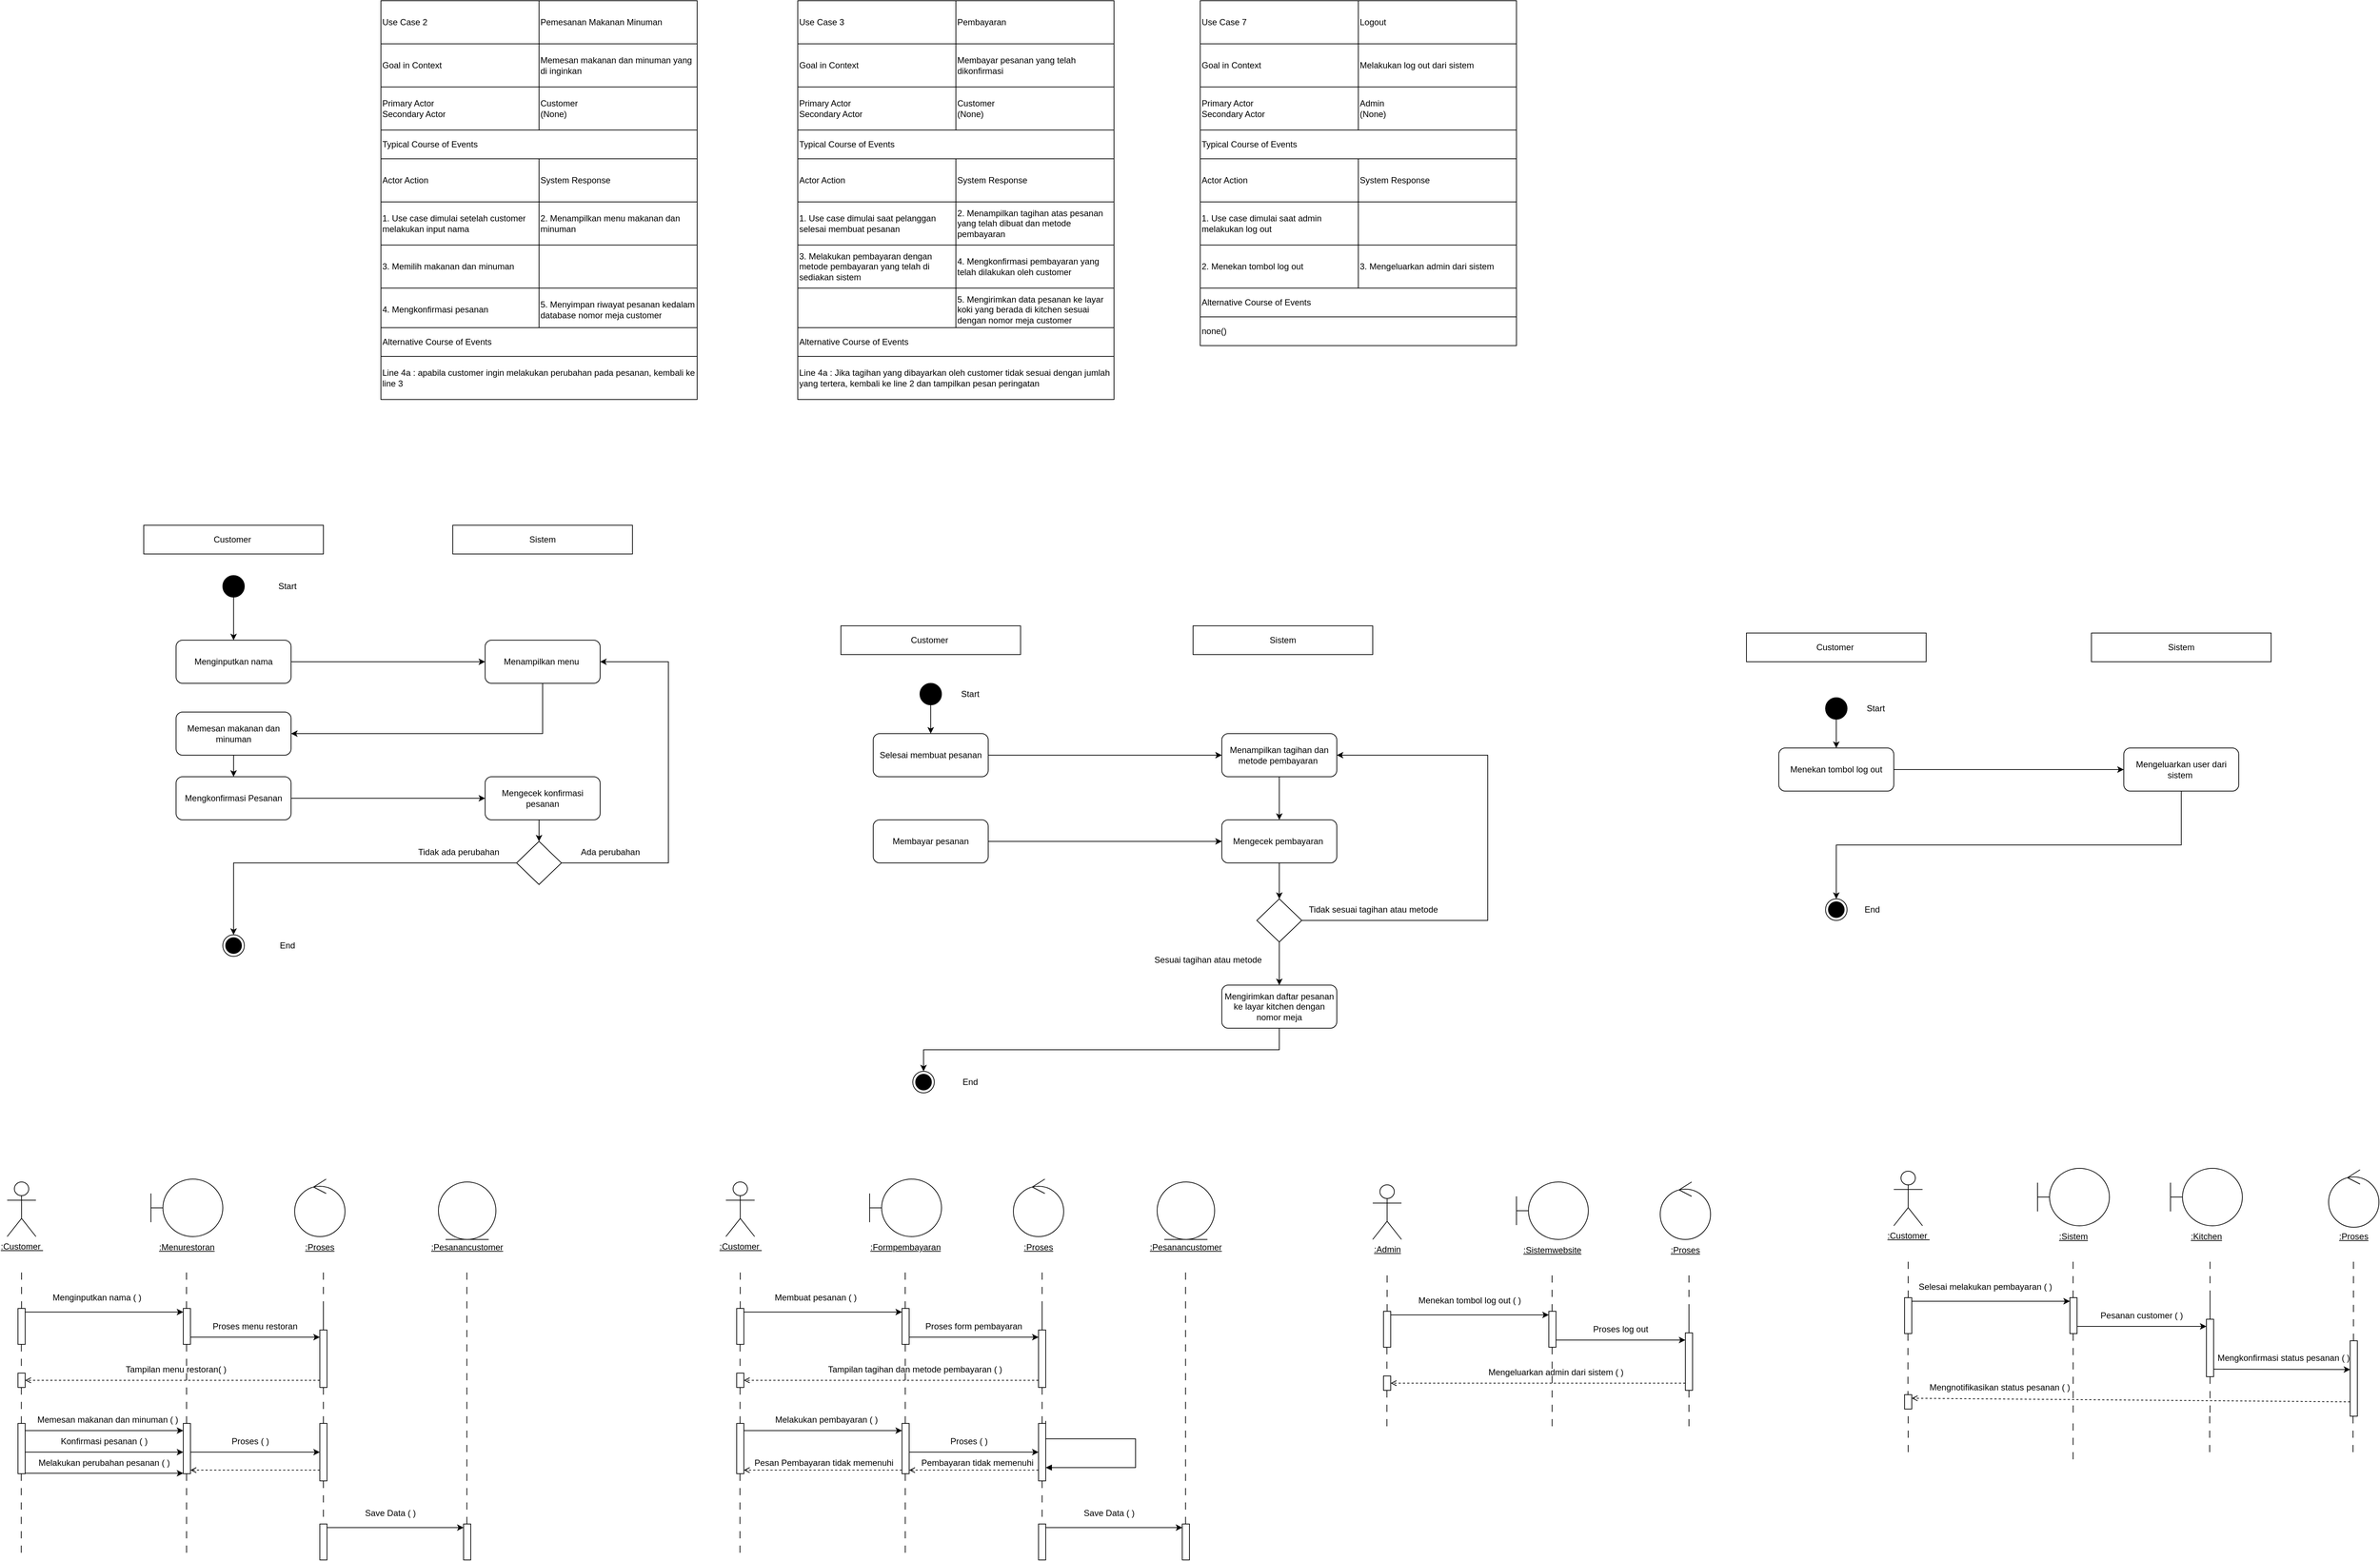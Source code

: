 <mxfile version="22.1.7" type="github">
  <diagram name="Halaman-1" id="fISlve1KNCGOXRuVnE25">
    <mxGraphModel dx="2501" dy="750" grid="1" gridSize="10" guides="1" tooltips="1" connect="1" arrows="1" fold="1" page="1" pageScale="1" pageWidth="827" pageHeight="1169" math="0" shadow="0">
      <root>
        <mxCell id="0" />
        <mxCell id="1" parent="0" />
        <mxCell id="vmjxt_RfoXU69dBz7IHu-2" value="Use Case 2" style="rounded=0;whiteSpace=wrap;html=1;align=left;" parent="1" vertex="1">
          <mxGeometry x="90" y="110" width="220" height="60" as="geometry" />
        </mxCell>
        <mxCell id="vmjxt_RfoXU69dBz7IHu-4" value="Pemesanan Makanan Minuman" style="rounded=0;whiteSpace=wrap;html=1;align=left;" parent="1" vertex="1">
          <mxGeometry x="310" y="110" width="220" height="60" as="geometry" />
        </mxCell>
        <mxCell id="vmjxt_RfoXU69dBz7IHu-6" value="Goal in Context&amp;nbsp;" style="rounded=0;whiteSpace=wrap;html=1;align=left;" parent="1" vertex="1">
          <mxGeometry x="90" y="170" width="220" height="60" as="geometry" />
        </mxCell>
        <mxCell id="vmjxt_RfoXU69dBz7IHu-7" value="Memesan makanan dan minuman yang di inginkan" style="rounded=0;whiteSpace=wrap;html=1;align=left;" parent="1" vertex="1">
          <mxGeometry x="310" y="170" width="220" height="60" as="geometry" />
        </mxCell>
        <mxCell id="vmjxt_RfoXU69dBz7IHu-8" value="Primary Actor&amp;nbsp;&lt;br&gt;Secondary Actor&amp;nbsp;" style="rounded=0;whiteSpace=wrap;html=1;align=left;" parent="1" vertex="1">
          <mxGeometry x="90" y="230" width="220" height="60" as="geometry" />
        </mxCell>
        <mxCell id="vmjxt_RfoXU69dBz7IHu-9" value="Customer&amp;nbsp;&lt;br&gt;&lt;div style=&quot;&quot;&gt;&lt;span style=&quot;background-color: initial;&quot;&gt;(None)&lt;/span&gt;&lt;/div&gt;" style="rounded=0;whiteSpace=wrap;html=1;align=left;" parent="1" vertex="1">
          <mxGeometry x="310" y="230" width="220" height="60" as="geometry" />
        </mxCell>
        <mxCell id="vmjxt_RfoXU69dBz7IHu-10" value="Typical Course of Events" style="rounded=0;whiteSpace=wrap;html=1;align=left;" parent="1" vertex="1">
          <mxGeometry x="90" y="290" width="440" height="40" as="geometry" />
        </mxCell>
        <mxCell id="vmjxt_RfoXU69dBz7IHu-11" value="Actor Action&amp;nbsp;" style="rounded=0;whiteSpace=wrap;html=1;align=left;" parent="1" vertex="1">
          <mxGeometry x="90" y="330" width="220" height="60" as="geometry" />
        </mxCell>
        <mxCell id="vmjxt_RfoXU69dBz7IHu-12" value="System Response" style="rounded=0;whiteSpace=wrap;html=1;align=left;" parent="1" vertex="1">
          <mxGeometry x="310" y="330" width="220" height="60" as="geometry" />
        </mxCell>
        <mxCell id="vmjxt_RfoXU69dBz7IHu-13" value="1. Use case dimulai setelah customer melakukan input nama&amp;nbsp;" style="rounded=0;whiteSpace=wrap;html=1;align=left;" parent="1" vertex="1">
          <mxGeometry x="90" y="390" width="220" height="60" as="geometry" />
        </mxCell>
        <mxCell id="vmjxt_RfoXU69dBz7IHu-14" value="2. Menampilkan menu makanan dan minuman&amp;nbsp;" style="rounded=0;whiteSpace=wrap;html=1;align=left;" parent="1" vertex="1">
          <mxGeometry x="310" y="390" width="220" height="60" as="geometry" />
        </mxCell>
        <mxCell id="vmjxt_RfoXU69dBz7IHu-15" value="3. Memilih makanan dan minuman&amp;nbsp;" style="rounded=0;whiteSpace=wrap;html=1;align=left;" parent="1" vertex="1">
          <mxGeometry x="90" y="450" width="220" height="60" as="geometry" />
        </mxCell>
        <mxCell id="vmjxt_RfoXU69dBz7IHu-16" value="" style="rounded=0;whiteSpace=wrap;html=1;align=left;" parent="1" vertex="1">
          <mxGeometry x="310" y="450" width="220" height="60" as="geometry" />
        </mxCell>
        <mxCell id="vmjxt_RfoXU69dBz7IHu-17" value="4. Mengkonfirmasi pesanan&amp;nbsp;" style="rounded=0;whiteSpace=wrap;html=1;align=left;" parent="1" vertex="1">
          <mxGeometry x="90" y="510" width="220" height="60" as="geometry" />
        </mxCell>
        <mxCell id="vmjxt_RfoXU69dBz7IHu-18" value="5. Menyimpan riwayat pesanan kedalam database nomor meja customer&amp;nbsp;" style="rounded=0;whiteSpace=wrap;html=1;align=left;" parent="1" vertex="1">
          <mxGeometry x="310" y="510" width="220" height="60" as="geometry" />
        </mxCell>
        <mxCell id="vmjxt_RfoXU69dBz7IHu-21" value="Line 4a : apabila customer ingin melakukan perubahan pada pesanan, kembali ke line 3" style="rounded=0;whiteSpace=wrap;html=1;align=left;" parent="1" vertex="1">
          <mxGeometry x="90" y="605" width="440" height="60" as="geometry" />
        </mxCell>
        <mxCell id="vmjxt_RfoXU69dBz7IHu-22" value="Alternative Course of Events" style="rounded=0;whiteSpace=wrap;html=1;align=left;" parent="1" vertex="1">
          <mxGeometry x="90" y="565" width="440" height="40" as="geometry" />
        </mxCell>
        <mxCell id="vmjxt_RfoXU69dBz7IHu-23" value="Use Case 3" style="rounded=0;whiteSpace=wrap;html=1;align=left;" parent="1" vertex="1">
          <mxGeometry x="670" y="110" width="220" height="60" as="geometry" />
        </mxCell>
        <mxCell id="vmjxt_RfoXU69dBz7IHu-24" value="Pembayaran" style="rounded=0;whiteSpace=wrap;html=1;align=left;" parent="1" vertex="1">
          <mxGeometry x="890" y="110" width="220" height="60" as="geometry" />
        </mxCell>
        <mxCell id="vmjxt_RfoXU69dBz7IHu-25" value="Goal in Context&amp;nbsp;" style="rounded=0;whiteSpace=wrap;html=1;align=left;" parent="1" vertex="1">
          <mxGeometry x="670" y="170" width="220" height="60" as="geometry" />
        </mxCell>
        <mxCell id="vmjxt_RfoXU69dBz7IHu-26" value="Membayar pesanan yang telah dikonfirmasi&amp;nbsp;" style="rounded=0;whiteSpace=wrap;html=1;align=left;" parent="1" vertex="1">
          <mxGeometry x="890" y="170" width="220" height="60" as="geometry" />
        </mxCell>
        <mxCell id="vmjxt_RfoXU69dBz7IHu-27" value="Primary Actor&amp;nbsp;&lt;br&gt;Secondary Actor&amp;nbsp;" style="rounded=0;whiteSpace=wrap;html=1;align=left;" parent="1" vertex="1">
          <mxGeometry x="670" y="230" width="220" height="60" as="geometry" />
        </mxCell>
        <mxCell id="vmjxt_RfoXU69dBz7IHu-28" value="Customer&amp;nbsp;&lt;br&gt;&lt;div style=&quot;&quot;&gt;&lt;span style=&quot;background-color: initial;&quot;&gt;(None)&lt;/span&gt;&lt;/div&gt;" style="rounded=0;whiteSpace=wrap;html=1;align=left;" parent="1" vertex="1">
          <mxGeometry x="890" y="230" width="220" height="60" as="geometry" />
        </mxCell>
        <mxCell id="vmjxt_RfoXU69dBz7IHu-29" value="Typical Course of Events" style="rounded=0;whiteSpace=wrap;html=1;align=left;" parent="1" vertex="1">
          <mxGeometry x="670" y="290" width="440" height="40" as="geometry" />
        </mxCell>
        <mxCell id="vmjxt_RfoXU69dBz7IHu-30" value="Actor Action&amp;nbsp;" style="rounded=0;whiteSpace=wrap;html=1;align=left;" parent="1" vertex="1">
          <mxGeometry x="670" y="330" width="220" height="60" as="geometry" />
        </mxCell>
        <mxCell id="vmjxt_RfoXU69dBz7IHu-31" value="System Response" style="rounded=0;whiteSpace=wrap;html=1;align=left;" parent="1" vertex="1">
          <mxGeometry x="890" y="330" width="220" height="60" as="geometry" />
        </mxCell>
        <mxCell id="vmjxt_RfoXU69dBz7IHu-32" value="1. Use case dimulai saat pelanggan selesai membuat pesanan&amp;nbsp;&amp;nbsp;" style="rounded=0;whiteSpace=wrap;html=1;align=left;" parent="1" vertex="1">
          <mxGeometry x="670" y="390" width="220" height="60" as="geometry" />
        </mxCell>
        <mxCell id="vmjxt_RfoXU69dBz7IHu-33" value="2. Menampilkan tagihan atas pesanan yang telah dibuat dan metode pembayaran&amp;nbsp;" style="rounded=0;whiteSpace=wrap;html=1;align=left;" parent="1" vertex="1">
          <mxGeometry x="890" y="390" width="220" height="60" as="geometry" />
        </mxCell>
        <mxCell id="vmjxt_RfoXU69dBz7IHu-34" value="3. Melakukan pembayaran dengan metode pembayaran yang telah di sediakan sistem&amp;nbsp;" style="rounded=0;whiteSpace=wrap;html=1;align=left;" parent="1" vertex="1">
          <mxGeometry x="670" y="450" width="220" height="60" as="geometry" />
        </mxCell>
        <mxCell id="vmjxt_RfoXU69dBz7IHu-35" value="4. Mengkonfirmasi pembayaran yang telah dilakukan oleh customer&amp;nbsp;" style="rounded=0;whiteSpace=wrap;html=1;align=left;" parent="1" vertex="1">
          <mxGeometry x="890" y="450" width="220" height="60" as="geometry" />
        </mxCell>
        <mxCell id="vmjxt_RfoXU69dBz7IHu-36" value="" style="rounded=0;whiteSpace=wrap;html=1;align=left;" parent="1" vertex="1">
          <mxGeometry x="670" y="510" width="220" height="60" as="geometry" />
        </mxCell>
        <mxCell id="vmjxt_RfoXU69dBz7IHu-37" value="5. Mengirimkan data pesanan ke layar koki yang berada di kitchen sesuai dengan nomor meja customer&amp;nbsp;" style="rounded=0;whiteSpace=wrap;html=1;align=left;" parent="1" vertex="1">
          <mxGeometry x="890" y="510" width="220" height="60" as="geometry" />
        </mxCell>
        <mxCell id="vmjxt_RfoXU69dBz7IHu-38" value="Line 4a : Jika tagihan yang dibayarkan oleh customer tidak sesuai dengan jumlah yang tertera, kembali ke line 2 dan tampilkan pesan peringatan" style="rounded=0;whiteSpace=wrap;html=1;align=left;" parent="1" vertex="1">
          <mxGeometry x="670" y="605" width="440" height="60" as="geometry" />
        </mxCell>
        <mxCell id="vmjxt_RfoXU69dBz7IHu-39" value="Alternative Course of Events" style="rounded=0;whiteSpace=wrap;html=1;align=left;" parent="1" vertex="1">
          <mxGeometry x="670" y="565" width="440" height="40" as="geometry" />
        </mxCell>
        <mxCell id="vmjxt_RfoXU69dBz7IHu-57" value="Use Case 7" style="rounded=0;whiteSpace=wrap;html=1;align=left;" parent="1" vertex="1">
          <mxGeometry x="1230" y="110" width="220" height="60" as="geometry" />
        </mxCell>
        <mxCell id="vmjxt_RfoXU69dBz7IHu-58" value="Logout" style="rounded=0;whiteSpace=wrap;html=1;align=left;" parent="1" vertex="1">
          <mxGeometry x="1450" y="110" width="220" height="60" as="geometry" />
        </mxCell>
        <mxCell id="vmjxt_RfoXU69dBz7IHu-59" value="Goal in Context&amp;nbsp;" style="rounded=0;whiteSpace=wrap;html=1;align=left;" parent="1" vertex="1">
          <mxGeometry x="1230" y="170" width="220" height="60" as="geometry" />
        </mxCell>
        <mxCell id="vmjxt_RfoXU69dBz7IHu-60" value="Melakukan log out dari sistem&amp;nbsp;&amp;nbsp;" style="rounded=0;whiteSpace=wrap;html=1;align=left;" parent="1" vertex="1">
          <mxGeometry x="1450" y="170" width="220" height="60" as="geometry" />
        </mxCell>
        <mxCell id="vmjxt_RfoXU69dBz7IHu-61" value="Primary Actor&amp;nbsp;&lt;br&gt;Secondary Actor&amp;nbsp;" style="rounded=0;whiteSpace=wrap;html=1;align=left;" parent="1" vertex="1">
          <mxGeometry x="1230" y="230" width="220" height="60" as="geometry" />
        </mxCell>
        <mxCell id="vmjxt_RfoXU69dBz7IHu-62" value="Admin&amp;nbsp;&amp;nbsp;&lt;br&gt;&lt;div style=&quot;&quot;&gt;&lt;span style=&quot;background-color: initial;&quot;&gt;(None)&lt;/span&gt;&lt;/div&gt;" style="rounded=0;whiteSpace=wrap;html=1;align=left;" parent="1" vertex="1">
          <mxGeometry x="1450" y="230" width="220" height="60" as="geometry" />
        </mxCell>
        <mxCell id="vmjxt_RfoXU69dBz7IHu-63" value="Typical Course of Events" style="rounded=0;whiteSpace=wrap;html=1;align=left;" parent="1" vertex="1">
          <mxGeometry x="1230" y="290" width="440" height="40" as="geometry" />
        </mxCell>
        <mxCell id="vmjxt_RfoXU69dBz7IHu-64" value="Actor Action&amp;nbsp;" style="rounded=0;whiteSpace=wrap;html=1;align=left;" parent="1" vertex="1">
          <mxGeometry x="1230" y="330" width="220" height="60" as="geometry" />
        </mxCell>
        <mxCell id="vmjxt_RfoXU69dBz7IHu-65" value="System Response" style="rounded=0;whiteSpace=wrap;html=1;align=left;" parent="1" vertex="1">
          <mxGeometry x="1450" y="330" width="220" height="60" as="geometry" />
        </mxCell>
        <mxCell id="vmjxt_RfoXU69dBz7IHu-66" value="1. Use case dimulai saat admin melakukan log out&amp;nbsp;" style="rounded=0;whiteSpace=wrap;html=1;align=left;" parent="1" vertex="1">
          <mxGeometry x="1230" y="390" width="220" height="60" as="geometry" />
        </mxCell>
        <mxCell id="vmjxt_RfoXU69dBz7IHu-67" value="" style="rounded=0;whiteSpace=wrap;html=1;align=left;" parent="1" vertex="1">
          <mxGeometry x="1450" y="390" width="220" height="60" as="geometry" />
        </mxCell>
        <mxCell id="vmjxt_RfoXU69dBz7IHu-68" value="2. Menekan tombol log out" style="rounded=0;whiteSpace=wrap;html=1;align=left;" parent="1" vertex="1">
          <mxGeometry x="1230" y="450" width="220" height="60" as="geometry" />
        </mxCell>
        <mxCell id="vmjxt_RfoXU69dBz7IHu-69" value="3. Mengeluarkan admin dari sistem&amp;nbsp;" style="rounded=0;whiteSpace=wrap;html=1;align=left;" parent="1" vertex="1">
          <mxGeometry x="1450" y="450" width="220" height="60" as="geometry" />
        </mxCell>
        <mxCell id="vmjxt_RfoXU69dBz7IHu-73" value="Alternative Course of Events" style="rounded=0;whiteSpace=wrap;html=1;align=left;" parent="1" vertex="1">
          <mxGeometry x="1230" y="510" width="440" height="40" as="geometry" />
        </mxCell>
        <mxCell id="QGi1Rs4aIDOKxDYbyt5V-1" value="Customer&amp;nbsp;" style="rounded=0;whiteSpace=wrap;html=1;" parent="1" vertex="1">
          <mxGeometry x="-240" y="840" width="250" height="40" as="geometry" />
        </mxCell>
        <mxCell id="QGi1Rs4aIDOKxDYbyt5V-3" value="Sistem" style="rounded=0;whiteSpace=wrap;html=1;" parent="1" vertex="1">
          <mxGeometry x="190" y="840" width="250" height="40" as="geometry" />
        </mxCell>
        <mxCell id="QGi1Rs4aIDOKxDYbyt5V-9" style="edgeStyle=orthogonalEdgeStyle;rounded=0;orthogonalLoop=1;jettySize=auto;html=1;exitX=0.5;exitY=1;exitDx=0;exitDy=0;entryX=0.5;entryY=0;entryDx=0;entryDy=0;" parent="1" source="QGi1Rs4aIDOKxDYbyt5V-6" target="QGi1Rs4aIDOKxDYbyt5V-8" edge="1">
          <mxGeometry relative="1" as="geometry" />
        </mxCell>
        <mxCell id="QGi1Rs4aIDOKxDYbyt5V-6" value="" style="ellipse;fillColor=strokeColor;html=1;" parent="1" vertex="1">
          <mxGeometry x="-130" y="910" width="30" height="30" as="geometry" />
        </mxCell>
        <mxCell id="QGi1Rs4aIDOKxDYbyt5V-13" style="edgeStyle=orthogonalEdgeStyle;rounded=0;orthogonalLoop=1;jettySize=auto;html=1;exitX=1;exitY=0.5;exitDx=0;exitDy=0;" parent="1" source="QGi1Rs4aIDOKxDYbyt5V-8" target="QGi1Rs4aIDOKxDYbyt5V-11" edge="1">
          <mxGeometry relative="1" as="geometry" />
        </mxCell>
        <mxCell id="QGi1Rs4aIDOKxDYbyt5V-8" value="Menginputkan nama" style="rounded=1;whiteSpace=wrap;html=1;" parent="1" vertex="1">
          <mxGeometry x="-195" y="1000" width="160" height="60" as="geometry" />
        </mxCell>
        <mxCell id="QGi1Rs4aIDOKxDYbyt5V-18" style="edgeStyle=orthogonalEdgeStyle;rounded=0;orthogonalLoop=1;jettySize=auto;html=1;exitX=0.5;exitY=1;exitDx=0;exitDy=0;entryX=1;entryY=0.5;entryDx=0;entryDy=0;" parent="1" source="QGi1Rs4aIDOKxDYbyt5V-11" target="QGi1Rs4aIDOKxDYbyt5V-15" edge="1">
          <mxGeometry relative="1" as="geometry" />
        </mxCell>
        <mxCell id="QGi1Rs4aIDOKxDYbyt5V-11" value="Menampilkan menu&amp;nbsp;" style="rounded=1;whiteSpace=wrap;html=1;" parent="1" vertex="1">
          <mxGeometry x="235" y="1000" width="160" height="60" as="geometry" />
        </mxCell>
        <mxCell id="QGi1Rs4aIDOKxDYbyt5V-20" style="edgeStyle=orthogonalEdgeStyle;rounded=0;orthogonalLoop=1;jettySize=auto;html=1;exitX=0.5;exitY=1;exitDx=0;exitDy=0;entryX=0.5;entryY=0;entryDx=0;entryDy=0;" parent="1" source="QGi1Rs4aIDOKxDYbyt5V-15" target="QGi1Rs4aIDOKxDYbyt5V-19" edge="1">
          <mxGeometry relative="1" as="geometry" />
        </mxCell>
        <mxCell id="QGi1Rs4aIDOKxDYbyt5V-15" value="Memesan makanan dan minuman" style="rounded=1;whiteSpace=wrap;html=1;" parent="1" vertex="1">
          <mxGeometry x="-195" y="1100" width="160" height="60" as="geometry" />
        </mxCell>
        <mxCell id="QGi1Rs4aIDOKxDYbyt5V-22" style="edgeStyle=orthogonalEdgeStyle;rounded=0;orthogonalLoop=1;jettySize=auto;html=1;exitX=1;exitY=0.5;exitDx=0;exitDy=0;entryX=0;entryY=0.5;entryDx=0;entryDy=0;" parent="1" source="QGi1Rs4aIDOKxDYbyt5V-19" target="QGi1Rs4aIDOKxDYbyt5V-21" edge="1">
          <mxGeometry relative="1" as="geometry" />
        </mxCell>
        <mxCell id="QGi1Rs4aIDOKxDYbyt5V-19" value="Mengkonfirmasi Pesanan" style="rounded=1;whiteSpace=wrap;html=1;" parent="1" vertex="1">
          <mxGeometry x="-195" y="1190" width="160" height="60" as="geometry" />
        </mxCell>
        <mxCell id="QGi1Rs4aIDOKxDYbyt5V-40" style="edgeStyle=orthogonalEdgeStyle;rounded=0;orthogonalLoop=1;jettySize=auto;html=1;exitX=0.5;exitY=1;exitDx=0;exitDy=0;entryX=0.5;entryY=0;entryDx=0;entryDy=0;" parent="1" source="QGi1Rs4aIDOKxDYbyt5V-21" target="QGi1Rs4aIDOKxDYbyt5V-32" edge="1">
          <mxGeometry relative="1" as="geometry" />
        </mxCell>
        <mxCell id="QGi1Rs4aIDOKxDYbyt5V-21" value="Mengecek konfirmasi pesanan" style="rounded=1;whiteSpace=wrap;html=1;" parent="1" vertex="1">
          <mxGeometry x="235" y="1190" width="160" height="60" as="geometry" />
        </mxCell>
        <mxCell id="QGi1Rs4aIDOKxDYbyt5V-26" value="" style="ellipse;html=1;shape=endState;fillColor=strokeColor;" parent="1" vertex="1">
          <mxGeometry x="-130" y="1410" width="30" height="30" as="geometry" />
        </mxCell>
        <mxCell id="QGi1Rs4aIDOKxDYbyt5V-33" style="edgeStyle=orthogonalEdgeStyle;rounded=0;orthogonalLoop=1;jettySize=auto;html=1;exitX=0;exitY=0.5;exitDx=0;exitDy=0;" parent="1" source="QGi1Rs4aIDOKxDYbyt5V-32" target="QGi1Rs4aIDOKxDYbyt5V-26" edge="1">
          <mxGeometry relative="1" as="geometry" />
        </mxCell>
        <mxCell id="QGi1Rs4aIDOKxDYbyt5V-39" style="edgeStyle=orthogonalEdgeStyle;rounded=0;orthogonalLoop=1;jettySize=auto;html=1;exitX=1;exitY=0.5;exitDx=0;exitDy=0;entryX=1;entryY=0.5;entryDx=0;entryDy=0;" parent="1" source="QGi1Rs4aIDOKxDYbyt5V-32" target="QGi1Rs4aIDOKxDYbyt5V-11" edge="1">
          <mxGeometry relative="1" as="geometry">
            <Array as="points">
              <mxPoint x="490" y="1310" />
              <mxPoint x="490" y="1030" />
            </Array>
          </mxGeometry>
        </mxCell>
        <mxCell id="QGi1Rs4aIDOKxDYbyt5V-32" value="" style="rhombus;" parent="1" vertex="1">
          <mxGeometry x="278.75" y="1280" width="62.5" height="60" as="geometry" />
        </mxCell>
        <mxCell id="QGi1Rs4aIDOKxDYbyt5V-35" value="Tidak ada perubahan&amp;nbsp;" style="text;html=1;strokeColor=none;fillColor=none;align=center;verticalAlign=middle;whiteSpace=wrap;rounded=0;" parent="1" vertex="1">
          <mxGeometry x="130" y="1280" width="140" height="30" as="geometry" />
        </mxCell>
        <mxCell id="QGi1Rs4aIDOKxDYbyt5V-37" value="Ada perubahan&amp;nbsp;" style="text;html=1;strokeColor=none;fillColor=none;align=center;verticalAlign=middle;whiteSpace=wrap;rounded=0;" parent="1" vertex="1">
          <mxGeometry x="341.25" y="1280" width="140" height="30" as="geometry" />
        </mxCell>
        <mxCell id="QGi1Rs4aIDOKxDYbyt5V-41" value="End" style="text;html=1;strokeColor=none;fillColor=none;align=center;verticalAlign=middle;whiteSpace=wrap;rounded=0;" parent="1" vertex="1">
          <mxGeometry x="-90" y="1410" width="100" height="30" as="geometry" />
        </mxCell>
        <mxCell id="QGi1Rs4aIDOKxDYbyt5V-42" value="Start" style="text;html=1;strokeColor=none;fillColor=none;align=center;verticalAlign=middle;whiteSpace=wrap;rounded=0;" parent="1" vertex="1">
          <mxGeometry x="-90" y="910" width="100" height="30" as="geometry" />
        </mxCell>
        <mxCell id="QGi1Rs4aIDOKxDYbyt5V-43" value="Customer&amp;nbsp;" style="rounded=0;whiteSpace=wrap;html=1;" parent="1" vertex="1">
          <mxGeometry x="730" y="980" width="250" height="40" as="geometry" />
        </mxCell>
        <mxCell id="QGi1Rs4aIDOKxDYbyt5V-44" value="Sistem" style="rounded=0;whiteSpace=wrap;html=1;" parent="1" vertex="1">
          <mxGeometry x="1220" y="980" width="250" height="40" as="geometry" />
        </mxCell>
        <mxCell id="QGi1Rs4aIDOKxDYbyt5V-45" value="Start" style="text;html=1;strokeColor=none;fillColor=none;align=center;verticalAlign=middle;whiteSpace=wrap;rounded=0;" parent="1" vertex="1">
          <mxGeometry x="860" y="1060" width="100" height="30" as="geometry" />
        </mxCell>
        <mxCell id="QGi1Rs4aIDOKxDYbyt5V-49" style="edgeStyle=orthogonalEdgeStyle;rounded=0;orthogonalLoop=1;jettySize=auto;html=1;exitX=0.5;exitY=1;exitDx=0;exitDy=0;entryX=0.5;entryY=0;entryDx=0;entryDy=0;" parent="1" source="QGi1Rs4aIDOKxDYbyt5V-46" target="QGi1Rs4aIDOKxDYbyt5V-48" edge="1">
          <mxGeometry relative="1" as="geometry" />
        </mxCell>
        <mxCell id="QGi1Rs4aIDOKxDYbyt5V-46" value="" style="ellipse;fillColor=strokeColor;html=1;" parent="1" vertex="1">
          <mxGeometry x="840" y="1060" width="30" height="30" as="geometry" />
        </mxCell>
        <mxCell id="QGi1Rs4aIDOKxDYbyt5V-51" style="edgeStyle=orthogonalEdgeStyle;rounded=0;orthogonalLoop=1;jettySize=auto;html=1;exitX=1;exitY=0.5;exitDx=0;exitDy=0;entryX=0;entryY=0.5;entryDx=0;entryDy=0;" parent="1" source="QGi1Rs4aIDOKxDYbyt5V-48" target="QGi1Rs4aIDOKxDYbyt5V-50" edge="1">
          <mxGeometry relative="1" as="geometry" />
        </mxCell>
        <mxCell id="QGi1Rs4aIDOKxDYbyt5V-48" value="Selesai membuat pesanan" style="rounded=1;whiteSpace=wrap;html=1;" parent="1" vertex="1">
          <mxGeometry x="775" y="1130" width="160" height="60" as="geometry" />
        </mxCell>
        <mxCell id="fw9mQjKwKF445Akn7b9--67" style="edgeStyle=orthogonalEdgeStyle;rounded=0;orthogonalLoop=1;jettySize=auto;html=1;exitX=0.5;exitY=1;exitDx=0;exitDy=0;entryX=0.5;entryY=0;entryDx=0;entryDy=0;" parent="1" source="QGi1Rs4aIDOKxDYbyt5V-50" target="QGi1Rs4aIDOKxDYbyt5V-53" edge="1">
          <mxGeometry relative="1" as="geometry" />
        </mxCell>
        <mxCell id="QGi1Rs4aIDOKxDYbyt5V-50" value="Menampilkan tagihan dan metode pembayaran&amp;nbsp;" style="rounded=1;whiteSpace=wrap;html=1;" parent="1" vertex="1">
          <mxGeometry x="1260" y="1130" width="160" height="60" as="geometry" />
        </mxCell>
        <mxCell id="QGi1Rs4aIDOKxDYbyt5V-54" style="edgeStyle=orthogonalEdgeStyle;rounded=0;orthogonalLoop=1;jettySize=auto;html=1;exitX=1;exitY=0.5;exitDx=0;exitDy=0;entryX=0;entryY=0.5;entryDx=0;entryDy=0;" parent="1" source="QGi1Rs4aIDOKxDYbyt5V-52" target="QGi1Rs4aIDOKxDYbyt5V-53" edge="1">
          <mxGeometry relative="1" as="geometry" />
        </mxCell>
        <mxCell id="QGi1Rs4aIDOKxDYbyt5V-52" value="Membayar pesanan" style="rounded=1;whiteSpace=wrap;html=1;" parent="1" vertex="1">
          <mxGeometry x="775" y="1250" width="160" height="60" as="geometry" />
        </mxCell>
        <mxCell id="QGi1Rs4aIDOKxDYbyt5V-57" style="edgeStyle=orthogonalEdgeStyle;rounded=0;orthogonalLoop=1;jettySize=auto;html=1;exitX=0.5;exitY=1;exitDx=0;exitDy=0;entryX=0.5;entryY=0;entryDx=0;entryDy=0;" parent="1" source="QGi1Rs4aIDOKxDYbyt5V-53" target="QGi1Rs4aIDOKxDYbyt5V-56" edge="1">
          <mxGeometry relative="1" as="geometry" />
        </mxCell>
        <mxCell id="QGi1Rs4aIDOKxDYbyt5V-53" value="Mengecek pembayaran&amp;nbsp;" style="rounded=1;whiteSpace=wrap;html=1;" parent="1" vertex="1">
          <mxGeometry x="1260" y="1250" width="160" height="60" as="geometry" />
        </mxCell>
        <mxCell id="QGi1Rs4aIDOKxDYbyt5V-58" style="edgeStyle=orthogonalEdgeStyle;rounded=0;orthogonalLoop=1;jettySize=auto;html=1;exitX=1;exitY=0.5;exitDx=0;exitDy=0;entryX=1;entryY=0.5;entryDx=0;entryDy=0;" parent="1" source="QGi1Rs4aIDOKxDYbyt5V-56" target="QGi1Rs4aIDOKxDYbyt5V-50" edge="1">
          <mxGeometry relative="1" as="geometry">
            <Array as="points">
              <mxPoint x="1630" y="1390" />
              <mxPoint x="1630" y="1160" />
            </Array>
          </mxGeometry>
        </mxCell>
        <mxCell id="QGi1Rs4aIDOKxDYbyt5V-65" style="edgeStyle=orthogonalEdgeStyle;rounded=0;orthogonalLoop=1;jettySize=auto;html=1;exitX=0.5;exitY=1;exitDx=0;exitDy=0;entryX=0.5;entryY=0;entryDx=0;entryDy=0;" parent="1" source="QGi1Rs4aIDOKxDYbyt5V-56" target="QGi1Rs4aIDOKxDYbyt5V-64" edge="1">
          <mxGeometry relative="1" as="geometry" />
        </mxCell>
        <mxCell id="QGi1Rs4aIDOKxDYbyt5V-56" value="" style="rhombus;" parent="1" vertex="1">
          <mxGeometry x="1308.75" y="1360" width="62.5" height="60" as="geometry" />
        </mxCell>
        <mxCell id="QGi1Rs4aIDOKxDYbyt5V-59" value="Tidak sesuai tagihan atau metode" style="text;html=1;strokeColor=none;fillColor=none;align=center;verticalAlign=middle;whiteSpace=wrap;rounded=0;" parent="1" vertex="1">
          <mxGeometry x="1371.25" y="1360" width="200" height="30" as="geometry" />
        </mxCell>
        <mxCell id="QGi1Rs4aIDOKxDYbyt5V-60" value="" style="ellipse;html=1;shape=endState;fillColor=strokeColor;" parent="1" vertex="1">
          <mxGeometry x="830" y="1600" width="30" height="30" as="geometry" />
        </mxCell>
        <mxCell id="QGi1Rs4aIDOKxDYbyt5V-61" value="End" style="text;html=1;strokeColor=none;fillColor=none;align=center;verticalAlign=middle;whiteSpace=wrap;rounded=0;" parent="1" vertex="1">
          <mxGeometry x="860" y="1600" width="100" height="30" as="geometry" />
        </mxCell>
        <mxCell id="QGi1Rs4aIDOKxDYbyt5V-62" value="Sesuai tagihan atau metode" style="text;html=1;strokeColor=none;fillColor=none;align=center;verticalAlign=middle;whiteSpace=wrap;rounded=0;" parent="1" vertex="1">
          <mxGeometry x="1141" y="1430" width="200" height="30" as="geometry" />
        </mxCell>
        <mxCell id="QGi1Rs4aIDOKxDYbyt5V-66" style="edgeStyle=orthogonalEdgeStyle;rounded=0;orthogonalLoop=1;jettySize=auto;html=1;exitX=0.5;exitY=1;exitDx=0;exitDy=0;entryX=0.5;entryY=0;entryDx=0;entryDy=0;" parent="1" source="QGi1Rs4aIDOKxDYbyt5V-64" target="QGi1Rs4aIDOKxDYbyt5V-60" edge="1">
          <mxGeometry relative="1" as="geometry" />
        </mxCell>
        <mxCell id="QGi1Rs4aIDOKxDYbyt5V-64" value="Mengirimkan daftar pesanan ke layar kitchen dengan nomor meja" style="rounded=1;whiteSpace=wrap;html=1;" parent="1" vertex="1">
          <mxGeometry x="1260" y="1480" width="160" height="60" as="geometry" />
        </mxCell>
        <mxCell id="QGi1Rs4aIDOKxDYbyt5V-67" value="Customer&amp;nbsp;" style="rounded=0;whiteSpace=wrap;html=1;" parent="1" vertex="1">
          <mxGeometry x="1990" y="990" width="250" height="40" as="geometry" />
        </mxCell>
        <mxCell id="QGi1Rs4aIDOKxDYbyt5V-68" value="Sistem" style="rounded=0;whiteSpace=wrap;html=1;" parent="1" vertex="1">
          <mxGeometry x="2470" y="990" width="250" height="40" as="geometry" />
        </mxCell>
        <mxCell id="QGi1Rs4aIDOKxDYbyt5V-69" value="Start" style="text;html=1;strokeColor=none;fillColor=none;align=center;verticalAlign=middle;whiteSpace=wrap;rounded=0;" parent="1" vertex="1">
          <mxGeometry x="2120" y="1080" width="100" height="30" as="geometry" />
        </mxCell>
        <mxCell id="QGi1Rs4aIDOKxDYbyt5V-78" style="edgeStyle=orthogonalEdgeStyle;rounded=0;orthogonalLoop=1;jettySize=auto;html=1;exitX=0.5;exitY=1;exitDx=0;exitDy=0;entryX=0.5;entryY=0;entryDx=0;entryDy=0;" parent="1" source="QGi1Rs4aIDOKxDYbyt5V-70" target="QGi1Rs4aIDOKxDYbyt5V-77" edge="1">
          <mxGeometry relative="1" as="geometry" />
        </mxCell>
        <mxCell id="QGi1Rs4aIDOKxDYbyt5V-70" value="" style="ellipse;fillColor=strokeColor;html=1;" parent="1" vertex="1">
          <mxGeometry x="2100" y="1080" width="30" height="30" as="geometry" />
        </mxCell>
        <mxCell id="QGi1Rs4aIDOKxDYbyt5V-72" value="" style="ellipse;html=1;shape=endState;fillColor=strokeColor;" parent="1" vertex="1">
          <mxGeometry x="2100" y="1360" width="30" height="30" as="geometry" />
        </mxCell>
        <mxCell id="QGi1Rs4aIDOKxDYbyt5V-73" value="End" style="text;html=1;strokeColor=none;fillColor=none;align=center;verticalAlign=middle;whiteSpace=wrap;rounded=0;" parent="1" vertex="1">
          <mxGeometry x="2115" y="1360" width="100" height="30" as="geometry" />
        </mxCell>
        <mxCell id="QGi1Rs4aIDOKxDYbyt5V-75" style="edgeStyle=orthogonalEdgeStyle;rounded=0;orthogonalLoop=1;jettySize=auto;html=1;exitX=0.5;exitY=1;exitDx=0;exitDy=0;" parent="1" source="QGi1Rs4aIDOKxDYbyt5V-68" target="QGi1Rs4aIDOKxDYbyt5V-68" edge="1">
          <mxGeometry relative="1" as="geometry" />
        </mxCell>
        <mxCell id="QGi1Rs4aIDOKxDYbyt5V-77" value="Menekan tombol log out" style="rounded=1;whiteSpace=wrap;html=1;" parent="1" vertex="1">
          <mxGeometry x="2035" y="1150" width="160" height="60" as="geometry" />
        </mxCell>
        <mxCell id="QGi1Rs4aIDOKxDYbyt5V-93" style="edgeStyle=orthogonalEdgeStyle;rounded=0;orthogonalLoop=1;jettySize=auto;html=1;exitX=1;exitY=0.5;exitDx=0;exitDy=0;entryX=0;entryY=0.5;entryDx=0;entryDy=0;" parent="1" source="QGi1Rs4aIDOKxDYbyt5V-77" target="QGi1Rs4aIDOKxDYbyt5V-92" edge="1">
          <mxGeometry relative="1" as="geometry">
            <mxPoint x="2195" y="1460" as="sourcePoint" />
          </mxGeometry>
        </mxCell>
        <mxCell id="QGi1Rs4aIDOKxDYbyt5V-94" style="edgeStyle=orthogonalEdgeStyle;rounded=0;orthogonalLoop=1;jettySize=auto;html=1;exitX=0.5;exitY=1;exitDx=0;exitDy=0;entryX=0.5;entryY=0;entryDx=0;entryDy=0;" parent="1" source="QGi1Rs4aIDOKxDYbyt5V-92" target="QGi1Rs4aIDOKxDYbyt5V-72" edge="1">
          <mxGeometry relative="1" as="geometry" />
        </mxCell>
        <mxCell id="QGi1Rs4aIDOKxDYbyt5V-92" value="Mengeluarkan user dari sistem&amp;nbsp;" style="rounded=1;whiteSpace=wrap;html=1;" parent="1" vertex="1">
          <mxGeometry x="2515" y="1150" width="160" height="60" as="geometry" />
        </mxCell>
        <mxCell id="fw9mQjKwKF445Akn7b9--2" value="&lt;u&gt;:Customer&amp;nbsp;&lt;/u&gt;" style="shape=umlActor;verticalLabelPosition=bottom;verticalAlign=top;html=1;" parent="1" vertex="1">
          <mxGeometry x="-430" y="1754" width="40" height="76" as="geometry" />
        </mxCell>
        <mxCell id="fw9mQjKwKF445Akn7b9--5" value="" style="endArrow=none;startArrow=none;endFill=0;startFill=0;endSize=8;html=1;verticalAlign=bottom;dashed=1;labelBackgroundColor=none;dashPattern=10 10;rounded=0;" parent="1" edge="1">
          <mxGeometry width="160" relative="1" as="geometry">
            <mxPoint x="-410" y="1880" as="sourcePoint" />
            <mxPoint x="-410" y="1930" as="targetPoint" />
            <Array as="points">
              <mxPoint x="-410" y="1930" />
            </Array>
            <mxPoint as="offset" />
          </mxGeometry>
        </mxCell>
        <mxCell id="fw9mQjKwKF445Akn7b9--6" value="" style="html=1;points=[[0,0,0,0,5],[0,1,0,0,-5],[1,0,0,0,5],[1,1,0,0,-5]];perimeter=orthogonalPerimeter;outlineConnect=0;targetShapes=umlLifeline;portConstraint=eastwest;newEdgeStyle={&quot;curved&quot;:0,&quot;rounded&quot;:0};" parent="1" vertex="1">
          <mxGeometry x="-415" y="1930" width="10" height="50" as="geometry" />
        </mxCell>
        <mxCell id="fw9mQjKwKF445Akn7b9--10" value="" style="shape=umlBoundary;whiteSpace=wrap;html=1;" parent="1" vertex="1">
          <mxGeometry x="-230" y="1750" width="100" height="80" as="geometry" />
        </mxCell>
        <mxCell id="fw9mQjKwKF445Akn7b9--11" value="&lt;u&gt;:Menurestoran&lt;/u&gt;" style="text;html=1;strokeColor=none;fillColor=none;align=center;verticalAlign=middle;whiteSpace=wrap;rounded=0;" parent="1" vertex="1">
          <mxGeometry x="-210" y="1830" width="60" height="30" as="geometry" />
        </mxCell>
        <mxCell id="fw9mQjKwKF445Akn7b9--12" value="Menginputkan nama ( )" style="text;html=1;strokeColor=none;fillColor=none;align=center;verticalAlign=middle;whiteSpace=wrap;rounded=0;" parent="1" vertex="1">
          <mxGeometry x="-370" y="1900" width="130" height="30" as="geometry" />
        </mxCell>
        <mxCell id="fw9mQjKwKF445Akn7b9--13" value="" style="endArrow=none;startArrow=none;endFill=0;startFill=0;endSize=8;html=1;verticalAlign=bottom;dashed=1;labelBackgroundColor=none;dashPattern=10 10;rounded=0;" parent="1" edge="1">
          <mxGeometry width="160" relative="1" as="geometry">
            <mxPoint x="-180.5" y="1880" as="sourcePoint" />
            <mxPoint x="-180.5" y="1930" as="targetPoint" />
            <Array as="points">
              <mxPoint x="-180.5" y="1900" />
              <mxPoint x="-180.5" y="1930" />
            </Array>
            <mxPoint as="offset" />
          </mxGeometry>
        </mxCell>
        <mxCell id="fw9mQjKwKF445Akn7b9--14" value="" style="endArrow=classic;html=1;rounded=0;exitX=1;exitY=0;exitDx=0;exitDy=5;exitPerimeter=0;" parent="1" source="fw9mQjKwKF445Akn7b9--6" target="fw9mQjKwKF445Akn7b9--15" edge="1">
          <mxGeometry width="50" height="50" relative="1" as="geometry">
            <mxPoint x="-90" y="1910" as="sourcePoint" />
            <mxPoint x="-40" y="1860" as="targetPoint" />
          </mxGeometry>
        </mxCell>
        <mxCell id="fw9mQjKwKF445Akn7b9--15" value="" style="html=1;points=[[0,0,0,0,5],[0,1,0,0,-5],[1,0,0,0,5],[1,1,0,0,-5]];perimeter=orthogonalPerimeter;outlineConnect=0;targetShapes=umlLifeline;portConstraint=eastwest;newEdgeStyle={&quot;curved&quot;:0,&quot;rounded&quot;:0};" parent="1" vertex="1">
          <mxGeometry x="-185" y="1930" width="10" height="50" as="geometry" />
        </mxCell>
        <mxCell id="fw9mQjKwKF445Akn7b9--17" value="&lt;u&gt;:Proses&lt;/u&gt;" style="text;html=1;strokeColor=none;fillColor=none;align=center;verticalAlign=middle;whiteSpace=wrap;rounded=0;" parent="1" vertex="1">
          <mxGeometry x="-25" y="1830" width="60" height="30" as="geometry" />
        </mxCell>
        <mxCell id="fw9mQjKwKF445Akn7b9--18" value="" style="endArrow=classic;html=1;rounded=0;exitX=1;exitY=0;exitDx=0;exitDy=5;exitPerimeter=0;" parent="1" target="fw9mQjKwKF445Akn7b9--19" edge="1">
          <mxGeometry width="50" height="50" relative="1" as="geometry">
            <mxPoint x="-175" y="1970" as="sourcePoint" />
            <mxPoint x="-30" y="1970" as="targetPoint" />
          </mxGeometry>
        </mxCell>
        <mxCell id="fw9mQjKwKF445Akn7b9--19" value="" style="html=1;points=[[0,0,0,0,5],[0,1,0,0,-5],[1,0,0,0,5],[1,1,0,0,-5]];perimeter=orthogonalPerimeter;outlineConnect=0;targetShapes=umlLifeline;portConstraint=eastwest;newEdgeStyle={&quot;curved&quot;:0,&quot;rounded&quot;:0};" parent="1" vertex="1">
          <mxGeometry x="5" y="1960" width="10" height="80" as="geometry" />
        </mxCell>
        <mxCell id="fw9mQjKwKF445Akn7b9--20" value="" style="endArrow=none;startArrow=none;endFill=0;startFill=0;endSize=8;html=1;verticalAlign=bottom;dashed=1;labelBackgroundColor=none;dashPattern=10 10;rounded=0;" parent="1" edge="1">
          <mxGeometry width="160" relative="1" as="geometry">
            <mxPoint x="10" y="1880" as="sourcePoint" />
            <mxPoint x="10" y="1930" as="targetPoint" />
            <Array as="points">
              <mxPoint x="10" y="1900" />
              <mxPoint x="10" y="1930" />
              <mxPoint x="10" y="1960" />
            </Array>
            <mxPoint as="offset" />
          </mxGeometry>
        </mxCell>
        <mxCell id="fw9mQjKwKF445Akn7b9--23" value="" style="html=1;verticalAlign=bottom;labelBackgroundColor=none;endArrow=open;endFill=0;dashed=1;rounded=0;exitX=0;exitY=1;exitDx=0;exitDy=-5;exitPerimeter=0;" parent="1" target="fw9mQjKwKF445Akn7b9--24" edge="1">
          <mxGeometry width="160" relative="1" as="geometry">
            <mxPoint x="5" y="2030" as="sourcePoint" />
            <mxPoint x="-260" y="2035" as="targetPoint" />
          </mxGeometry>
        </mxCell>
        <mxCell id="fw9mQjKwKF445Akn7b9--24" value="" style="html=1;points=[[0,0,0,0,5],[0,1,0,0,-5],[1,0,0,0,5],[1,1,0,0,-5]];perimeter=orthogonalPerimeter;outlineConnect=0;targetShapes=umlLifeline;portConstraint=eastwest;newEdgeStyle={&quot;curved&quot;:0,&quot;rounded&quot;:0};" parent="1" vertex="1">
          <mxGeometry x="-415" y="2020" width="10" height="20" as="geometry" />
        </mxCell>
        <mxCell id="fw9mQjKwKF445Akn7b9--26" value="Proses menu restoran" style="text;html=1;strokeColor=none;fillColor=none;align=center;verticalAlign=middle;whiteSpace=wrap;rounded=0;" parent="1" vertex="1">
          <mxGeometry x="-170" y="1940" width="170" height="30" as="geometry" />
        </mxCell>
        <mxCell id="fw9mQjKwKF445Akn7b9--28" value="" style="ellipse;shape=umlControl;whiteSpace=wrap;html=1;" parent="1" vertex="1">
          <mxGeometry x="-30" y="1750" width="70" height="80" as="geometry" />
        </mxCell>
        <mxCell id="fw9mQjKwKF445Akn7b9--29" value="" style="endArrow=none;startArrow=none;endFill=0;startFill=0;endSize=8;html=1;verticalAlign=bottom;dashed=1;labelBackgroundColor=none;dashPattern=10 10;rounded=0;" parent="1" target="fw9mQjKwKF445Akn7b9--24" edge="1">
          <mxGeometry width="160" relative="1" as="geometry">
            <mxPoint x="-410.29" y="1980" as="sourcePoint" />
            <mxPoint x="-410" y="2000" as="targetPoint" />
            <Array as="points" />
            <mxPoint as="offset" />
          </mxGeometry>
        </mxCell>
        <mxCell id="fw9mQjKwKF445Akn7b9--30" value="" style="endArrow=none;startArrow=none;endFill=0;startFill=0;endSize=8;html=1;verticalAlign=bottom;dashed=1;labelBackgroundColor=none;dashPattern=10 10;rounded=0;" parent="1" target="fw9mQjKwKF445Akn7b9--31" edge="1">
          <mxGeometry width="160" relative="1" as="geometry">
            <mxPoint x="-410.29" y="2040" as="sourcePoint" />
            <mxPoint x="-410" y="2070" as="targetPoint" />
            <Array as="points" />
            <mxPoint as="offset" />
          </mxGeometry>
        </mxCell>
        <mxCell id="fw9mQjKwKF445Akn7b9--31" value="" style="html=1;points=[[0,0,0,0,5],[0,1,0,0,-5],[1,0,0,0,5],[1,1,0,0,-5]];perimeter=orthogonalPerimeter;outlineConnect=0;targetShapes=umlLifeline;portConstraint=eastwest;newEdgeStyle={&quot;curved&quot;:0,&quot;rounded&quot;:0};" parent="1" vertex="1">
          <mxGeometry x="-415" y="2090" width="10" height="70" as="geometry" />
        </mxCell>
        <mxCell id="fw9mQjKwKF445Akn7b9--32" value="Tampilan menu restoran( )" style="text;html=1;strokeColor=none;fillColor=none;align=center;verticalAlign=middle;whiteSpace=wrap;rounded=0;" parent="1" vertex="1">
          <mxGeometry x="-280" y="2000" width="170" height="30" as="geometry" />
        </mxCell>
        <mxCell id="fw9mQjKwKF445Akn7b9--33" value="" style="endArrow=classic;html=1;rounded=0;exitX=1;exitY=0;exitDx=0;exitDy=5;exitPerimeter=0;" parent="1" edge="1">
          <mxGeometry width="50" height="50" relative="1" as="geometry">
            <mxPoint x="-405" y="2100" as="sourcePoint" />
            <mxPoint x="-185" y="2100" as="targetPoint" />
          </mxGeometry>
        </mxCell>
        <mxCell id="fw9mQjKwKF445Akn7b9--34" value="" style="html=1;points=[[0,0,0,0,5],[0,1,0,0,-5],[1,0,0,0,5],[1,1,0,0,-5]];perimeter=orthogonalPerimeter;outlineConnect=0;targetShapes=umlLifeline;portConstraint=eastwest;newEdgeStyle={&quot;curved&quot;:0,&quot;rounded&quot;:0};" parent="1" vertex="1">
          <mxGeometry x="-185" y="2090" width="10" height="70" as="geometry" />
        </mxCell>
        <mxCell id="fw9mQjKwKF445Akn7b9--35" value="" style="endArrow=classic;html=1;rounded=0;exitX=1;exitY=0;exitDx=0;exitDy=5;exitPerimeter=0;" parent="1" edge="1">
          <mxGeometry width="50" height="50" relative="1" as="geometry">
            <mxPoint x="-405" y="2130" as="sourcePoint" />
            <mxPoint x="-185" y="2130" as="targetPoint" />
          </mxGeometry>
        </mxCell>
        <mxCell id="fw9mQjKwKF445Akn7b9--36" value="Memesan makanan dan minuman ( )" style="text;html=1;strokeColor=none;fillColor=none;align=center;verticalAlign=middle;whiteSpace=wrap;rounded=0;" parent="1" vertex="1">
          <mxGeometry x="-390" y="2070" width="200" height="30" as="geometry" />
        </mxCell>
        <mxCell id="fw9mQjKwKF445Akn7b9--37" value="" style="endArrow=classic;html=1;rounded=0;exitX=1;exitY=0;exitDx=0;exitDy=5;exitPerimeter=0;" parent="1" edge="1">
          <mxGeometry width="50" height="50" relative="1" as="geometry">
            <mxPoint x="-405" y="2159.43" as="sourcePoint" />
            <mxPoint x="-185" y="2159.43" as="targetPoint" />
          </mxGeometry>
        </mxCell>
        <mxCell id="fw9mQjKwKF445Akn7b9--38" value="Konfirmasi pesanan ( )" style="text;html=1;strokeColor=none;fillColor=none;align=center;verticalAlign=middle;whiteSpace=wrap;rounded=0;" parent="1" vertex="1">
          <mxGeometry x="-395" y="2100" width="200" height="30" as="geometry" />
        </mxCell>
        <mxCell id="fw9mQjKwKF445Akn7b9--39" value="Melakukan perubahan pesanan ( )" style="text;html=1;strokeColor=none;fillColor=none;align=center;verticalAlign=middle;whiteSpace=wrap;rounded=0;" parent="1" vertex="1">
          <mxGeometry x="-395" y="2130" width="200" height="30" as="geometry" />
        </mxCell>
        <mxCell id="fw9mQjKwKF445Akn7b9--40" value="" style="endArrow=classic;html=1;rounded=0;exitX=1;exitY=0;exitDx=0;exitDy=5;exitPerimeter=0;" parent="1" target="fw9mQjKwKF445Akn7b9--41" edge="1">
          <mxGeometry width="50" height="50" relative="1" as="geometry">
            <mxPoint x="-175" y="2130" as="sourcePoint" />
            <mxPoint y="2130" as="targetPoint" />
          </mxGeometry>
        </mxCell>
        <mxCell id="fw9mQjKwKF445Akn7b9--41" value="" style="html=1;points=[[0,0,0,0,5],[0,1,0,0,-5],[1,0,0,0,5],[1,1,0,0,-5]];perimeter=orthogonalPerimeter;outlineConnect=0;targetShapes=umlLifeline;portConstraint=eastwest;newEdgeStyle={&quot;curved&quot;:0,&quot;rounded&quot;:0};" parent="1" vertex="1">
          <mxGeometry x="5" y="2090" width="10" height="80" as="geometry" />
        </mxCell>
        <mxCell id="fw9mQjKwKF445Akn7b9--42" value="Proses ( )&amp;nbsp;" style="text;html=1;strokeColor=none;fillColor=none;align=center;verticalAlign=middle;whiteSpace=wrap;rounded=0;" parent="1" vertex="1">
          <mxGeometry x="-175" y="2100" width="170" height="30" as="geometry" />
        </mxCell>
        <mxCell id="fw9mQjKwKF445Akn7b9--43" value="" style="html=1;points=[[0,0,0,0,5],[0,1,0,0,-5],[1,0,0,0,5],[1,1,0,0,-5]];perimeter=orthogonalPerimeter;outlineConnect=0;targetShapes=umlLifeline;portConstraint=eastwest;newEdgeStyle={&quot;curved&quot;:0,&quot;rounded&quot;:0};" parent="1" vertex="1">
          <mxGeometry x="5" y="2230" width="10" height="50" as="geometry" />
        </mxCell>
        <mxCell id="fw9mQjKwKF445Akn7b9--45" value="" style="ellipse;shape=umlEntity;whiteSpace=wrap;html=1;" parent="1" vertex="1">
          <mxGeometry x="170" y="1754" width="80" height="80" as="geometry" />
        </mxCell>
        <mxCell id="fw9mQjKwKF445Akn7b9--46" value="&lt;u&gt;:Pesanancustomer&lt;/u&gt;" style="text;html=1;strokeColor=none;fillColor=none;align=center;verticalAlign=middle;whiteSpace=wrap;rounded=0;" parent="1" vertex="1">
          <mxGeometry x="150" y="1830" width="120" height="30" as="geometry" />
        </mxCell>
        <mxCell id="fw9mQjKwKF445Akn7b9--48" value="" style="endArrow=none;startArrow=none;endFill=0;startFill=0;endSize=8;html=1;verticalAlign=bottom;dashed=1;labelBackgroundColor=none;dashPattern=10 10;rounded=0;" parent="1" edge="1">
          <mxGeometry width="160" relative="1" as="geometry">
            <mxPoint x="10" y="2040" as="sourcePoint" />
            <mxPoint x="10" y="2090" as="targetPoint" />
            <Array as="points">
              <mxPoint x="10" y="2060" />
              <mxPoint x="10" y="2090" />
            </Array>
            <mxPoint as="offset" />
          </mxGeometry>
        </mxCell>
        <mxCell id="fw9mQjKwKF445Akn7b9--49" value="" style="endArrow=none;startArrow=none;endFill=0;startFill=0;endSize=8;html=1;verticalAlign=bottom;dashed=1;labelBackgroundColor=none;dashPattern=10 10;rounded=0;" parent="1" edge="1">
          <mxGeometry width="160" relative="1" as="geometry">
            <mxPoint x="10" y="2170" as="sourcePoint" />
            <mxPoint x="10" y="2220" as="targetPoint" />
            <Array as="points">
              <mxPoint x="10" y="2190" />
              <mxPoint x="10" y="2220" />
            </Array>
            <mxPoint as="offset" />
          </mxGeometry>
        </mxCell>
        <mxCell id="fw9mQjKwKF445Akn7b9--50" value="" style="html=1;verticalAlign=bottom;labelBackgroundColor=none;endArrow=open;endFill=0;dashed=1;rounded=0;entryX=1;entryY=1;entryDx=0;entryDy=-5;entryPerimeter=0;" parent="1" source="fw9mQjKwKF445Akn7b9--41" target="fw9mQjKwKF445Akn7b9--34" edge="1">
          <mxGeometry width="160" relative="1" as="geometry">
            <mxPoint y="2159.2" as="sourcePoint" />
            <mxPoint x="-170" y="2159" as="targetPoint" />
          </mxGeometry>
        </mxCell>
        <mxCell id="fw9mQjKwKF445Akn7b9--51" value="" style="endArrow=classic;html=1;rounded=0;exitX=1;exitY=0;exitDx=0;exitDy=5;exitPerimeter=0;entryX=0;entryY=0;entryDx=0;entryDy=5;entryPerimeter=0;" parent="1" source="fw9mQjKwKF445Akn7b9--43" target="fw9mQjKwKF445Akn7b9--59" edge="1">
          <mxGeometry width="50" height="50" relative="1" as="geometry">
            <mxPoint x="15" y="2240" as="sourcePoint" />
            <mxPoint x="200" y="2240" as="targetPoint" />
          </mxGeometry>
        </mxCell>
        <mxCell id="fw9mQjKwKF445Akn7b9--52" value="" style="endArrow=none;startArrow=none;endFill=0;startFill=0;endSize=8;html=1;verticalAlign=bottom;dashed=1;labelBackgroundColor=none;dashPattern=10 10;rounded=0;" parent="1" edge="1">
          <mxGeometry width="160" relative="1" as="geometry">
            <mxPoint x="209.58" y="1880" as="sourcePoint" />
            <mxPoint x="209.58" y="1930" as="targetPoint" />
            <Array as="points">
              <mxPoint x="209.58" y="1900" />
              <mxPoint x="209.58" y="1930" />
            </Array>
            <mxPoint as="offset" />
          </mxGeometry>
        </mxCell>
        <mxCell id="fw9mQjKwKF445Akn7b9--53" value="" style="endArrow=none;startArrow=none;endFill=0;startFill=0;endSize=8;html=1;verticalAlign=bottom;dashed=1;labelBackgroundColor=none;dashPattern=10 10;rounded=0;" parent="1" edge="1">
          <mxGeometry width="160" relative="1" as="geometry">
            <mxPoint x="209.58" y="1940" as="sourcePoint" />
            <mxPoint x="209.58" y="1990" as="targetPoint" />
            <Array as="points">
              <mxPoint x="209.58" y="1960" />
              <mxPoint x="209.58" y="1990" />
            </Array>
            <mxPoint as="offset" />
          </mxGeometry>
        </mxCell>
        <mxCell id="fw9mQjKwKF445Akn7b9--54" value="" style="endArrow=none;startArrow=none;endFill=0;startFill=0;endSize=8;html=1;verticalAlign=bottom;dashed=1;labelBackgroundColor=none;dashPattern=10 10;rounded=0;" parent="1" edge="1">
          <mxGeometry width="160" relative="1" as="geometry">
            <mxPoint x="209.58" y="2000" as="sourcePoint" />
            <mxPoint x="209.58" y="2050" as="targetPoint" />
            <Array as="points">
              <mxPoint x="209.58" y="2020" />
              <mxPoint x="209.58" y="2050" />
            </Array>
            <mxPoint as="offset" />
          </mxGeometry>
        </mxCell>
        <mxCell id="fw9mQjKwKF445Akn7b9--55" value="" style="endArrow=none;startArrow=none;endFill=0;startFill=0;endSize=8;html=1;verticalAlign=bottom;dashed=1;labelBackgroundColor=none;dashPattern=10 10;rounded=0;" parent="1" edge="1">
          <mxGeometry width="160" relative="1" as="geometry">
            <mxPoint x="209.58" y="2060" as="sourcePoint" />
            <mxPoint x="209.58" y="2110" as="targetPoint" />
            <Array as="points">
              <mxPoint x="209.58" y="2080" />
              <mxPoint x="209.58" y="2110" />
            </Array>
            <mxPoint as="offset" />
          </mxGeometry>
        </mxCell>
        <mxCell id="fw9mQjKwKF445Akn7b9--56" value="" style="endArrow=none;startArrow=none;endFill=0;startFill=0;endSize=8;html=1;verticalAlign=bottom;dashed=1;labelBackgroundColor=none;dashPattern=10 10;rounded=0;" parent="1" edge="1">
          <mxGeometry width="160" relative="1" as="geometry">
            <mxPoint x="209.58" y="2120" as="sourcePoint" />
            <mxPoint x="209.58" y="2170" as="targetPoint" />
            <Array as="points">
              <mxPoint x="209.58" y="2140" />
              <mxPoint x="209.58" y="2170" />
            </Array>
            <mxPoint as="offset" />
          </mxGeometry>
        </mxCell>
        <mxCell id="fw9mQjKwKF445Akn7b9--58" value="" style="endArrow=none;startArrow=none;endFill=0;startFill=0;endSize=8;html=1;verticalAlign=bottom;dashed=1;labelBackgroundColor=none;dashPattern=10 10;rounded=0;" parent="1" edge="1">
          <mxGeometry width="160" relative="1" as="geometry">
            <mxPoint x="209.58" y="2180" as="sourcePoint" />
            <mxPoint x="209.58" y="2230" as="targetPoint" />
            <Array as="points">
              <mxPoint x="209.58" y="2200" />
            </Array>
            <mxPoint as="offset" />
          </mxGeometry>
        </mxCell>
        <mxCell id="fw9mQjKwKF445Akn7b9--59" value="" style="html=1;points=[[0,0,0,0,5],[0,1,0,0,-5],[1,0,0,0,5],[1,1,0,0,-5]];perimeter=orthogonalPerimeter;outlineConnect=0;targetShapes=umlLifeline;portConstraint=eastwest;newEdgeStyle={&quot;curved&quot;:0,&quot;rounded&quot;:0};" parent="1" vertex="1">
          <mxGeometry x="205" y="2230" width="10" height="50" as="geometry" />
        </mxCell>
        <mxCell id="fw9mQjKwKF445Akn7b9--60" value="" style="endArrow=none;startArrow=none;endFill=0;startFill=0;endSize=8;html=1;verticalAlign=bottom;dashed=1;labelBackgroundColor=none;dashPattern=10 10;rounded=0;" parent="1" edge="1">
          <mxGeometry width="160" relative="1" as="geometry">
            <mxPoint x="-180.42" y="1980" as="sourcePoint" />
            <mxPoint x="-180.42" y="2030" as="targetPoint" />
            <Array as="points">
              <mxPoint x="-180.42" y="2000" />
              <mxPoint x="-180.42" y="2030" />
            </Array>
            <mxPoint as="offset" />
          </mxGeometry>
        </mxCell>
        <mxCell id="fw9mQjKwKF445Akn7b9--61" value="" style="endArrow=none;startArrow=none;endFill=0;startFill=0;endSize=8;html=1;verticalAlign=bottom;dashed=1;labelBackgroundColor=none;dashPattern=10 10;rounded=0;" parent="1" edge="1">
          <mxGeometry width="160" relative="1" as="geometry">
            <mxPoint x="-180.42" y="2040" as="sourcePoint" />
            <mxPoint x="-180.42" y="2090" as="targetPoint" />
            <Array as="points">
              <mxPoint x="-180.42" y="2060" />
              <mxPoint x="-180.42" y="2090" />
            </Array>
            <mxPoint as="offset" />
          </mxGeometry>
        </mxCell>
        <mxCell id="fw9mQjKwKF445Akn7b9--62" value="Save Data ( )&amp;nbsp;" style="text;html=1;strokeColor=none;fillColor=none;align=center;verticalAlign=middle;whiteSpace=wrap;rounded=0;" parent="1" vertex="1">
          <mxGeometry x="20" y="2200" width="170" height="30" as="geometry" />
        </mxCell>
        <mxCell id="fw9mQjKwKF445Akn7b9--63" value="" style="endArrow=none;startArrow=none;endFill=0;startFill=0;endSize=8;html=1;verticalAlign=bottom;dashed=1;labelBackgroundColor=none;dashPattern=10 10;rounded=0;" parent="1" edge="1">
          <mxGeometry width="160" relative="1" as="geometry">
            <mxPoint x="-180.42" y="2160" as="sourcePoint" />
            <mxPoint x="-180.42" y="2210" as="targetPoint" />
            <Array as="points">
              <mxPoint x="-180.42" y="2180" />
              <mxPoint x="-180.42" y="2210" />
            </Array>
            <mxPoint as="offset" />
          </mxGeometry>
        </mxCell>
        <mxCell id="fw9mQjKwKF445Akn7b9--64" value="" style="endArrow=none;startArrow=none;endFill=0;startFill=0;endSize=8;html=1;verticalAlign=bottom;dashed=1;labelBackgroundColor=none;dashPattern=10 10;rounded=0;" parent="1" edge="1">
          <mxGeometry width="160" relative="1" as="geometry">
            <mxPoint x="-180.42" y="2220" as="sourcePoint" />
            <mxPoint x="-180.42" y="2270" as="targetPoint" />
            <Array as="points">
              <mxPoint x="-180.42" y="2240" />
              <mxPoint x="-180.42" y="2270" />
            </Array>
            <mxPoint as="offset" />
          </mxGeometry>
        </mxCell>
        <mxCell id="fw9mQjKwKF445Akn7b9--65" value="" style="endArrow=none;startArrow=none;endFill=0;startFill=0;endSize=8;html=1;verticalAlign=bottom;dashed=1;labelBackgroundColor=none;dashPattern=10 10;rounded=0;" parent="1" edge="1">
          <mxGeometry width="160" relative="1" as="geometry">
            <mxPoint x="-410.42" y="2220" as="sourcePoint" />
            <mxPoint x="-410.42" y="2270" as="targetPoint" />
            <Array as="points">
              <mxPoint x="-410.42" y="2240" />
              <mxPoint x="-410.42" y="2270" />
            </Array>
            <mxPoint as="offset" />
          </mxGeometry>
        </mxCell>
        <mxCell id="fw9mQjKwKF445Akn7b9--66" value="" style="endArrow=none;startArrow=none;endFill=0;startFill=0;endSize=8;html=1;verticalAlign=bottom;dashed=1;labelBackgroundColor=none;dashPattern=10 10;rounded=0;" parent="1" edge="1">
          <mxGeometry width="160" relative="1" as="geometry">
            <mxPoint x="-410.42" y="2160" as="sourcePoint" />
            <mxPoint x="-410.42" y="2210" as="targetPoint" />
            <Array as="points">
              <mxPoint x="-410.42" y="2180" />
              <mxPoint x="-410.42" y="2210" />
            </Array>
            <mxPoint as="offset" />
          </mxGeometry>
        </mxCell>
        <mxCell id="fw9mQjKwKF445Akn7b9--122" value="&lt;u&gt;:Customer&amp;nbsp;&lt;/u&gt;" style="shape=umlActor;verticalLabelPosition=bottom;verticalAlign=top;html=1;" parent="1" vertex="1">
          <mxGeometry x="570" y="1754" width="40" height="76" as="geometry" />
        </mxCell>
        <mxCell id="fw9mQjKwKF445Akn7b9--123" value="" style="endArrow=none;startArrow=none;endFill=0;startFill=0;endSize=8;html=1;verticalAlign=bottom;dashed=1;labelBackgroundColor=none;dashPattern=10 10;rounded=0;" parent="1" edge="1">
          <mxGeometry width="160" relative="1" as="geometry">
            <mxPoint x="590" y="1880" as="sourcePoint" />
            <mxPoint x="590" y="1930" as="targetPoint" />
            <Array as="points">
              <mxPoint x="590" y="1930" />
            </Array>
            <mxPoint as="offset" />
          </mxGeometry>
        </mxCell>
        <mxCell id="fw9mQjKwKF445Akn7b9--124" value="" style="html=1;points=[[0,0,0,0,5],[0,1,0,0,-5],[1,0,0,0,5],[1,1,0,0,-5]];perimeter=orthogonalPerimeter;outlineConnect=0;targetShapes=umlLifeline;portConstraint=eastwest;newEdgeStyle={&quot;curved&quot;:0,&quot;rounded&quot;:0};" parent="1" vertex="1">
          <mxGeometry x="585" y="1930" width="10" height="50" as="geometry" />
        </mxCell>
        <mxCell id="fw9mQjKwKF445Akn7b9--125" value="" style="shape=umlBoundary;whiteSpace=wrap;html=1;" parent="1" vertex="1">
          <mxGeometry x="770" y="1750" width="100" height="80" as="geometry" />
        </mxCell>
        <mxCell id="fw9mQjKwKF445Akn7b9--126" value="&lt;u&gt;:Formpembayaran&lt;/u&gt;" style="text;html=1;strokeColor=none;fillColor=none;align=center;verticalAlign=middle;whiteSpace=wrap;rounded=0;" parent="1" vertex="1">
          <mxGeometry x="790" y="1830" width="60" height="30" as="geometry" />
        </mxCell>
        <mxCell id="fw9mQjKwKF445Akn7b9--127" value="Membuat pesanan ( )" style="text;html=1;strokeColor=none;fillColor=none;align=center;verticalAlign=middle;whiteSpace=wrap;rounded=0;" parent="1" vertex="1">
          <mxGeometry x="630" y="1900" width="130" height="30" as="geometry" />
        </mxCell>
        <mxCell id="fw9mQjKwKF445Akn7b9--128" value="" style="endArrow=none;startArrow=none;endFill=0;startFill=0;endSize=8;html=1;verticalAlign=bottom;dashed=1;labelBackgroundColor=none;dashPattern=10 10;rounded=0;" parent="1" edge="1">
          <mxGeometry width="160" relative="1" as="geometry">
            <mxPoint x="819.5" y="1880" as="sourcePoint" />
            <mxPoint x="819.5" y="1930" as="targetPoint" />
            <Array as="points">
              <mxPoint x="819.5" y="1900" />
              <mxPoint x="819.5" y="1930" />
            </Array>
            <mxPoint as="offset" />
          </mxGeometry>
        </mxCell>
        <mxCell id="fw9mQjKwKF445Akn7b9--129" value="" style="endArrow=classic;html=1;rounded=0;exitX=1;exitY=0;exitDx=0;exitDy=5;exitPerimeter=0;" parent="1" source="fw9mQjKwKF445Akn7b9--124" target="fw9mQjKwKF445Akn7b9--130" edge="1">
          <mxGeometry width="50" height="50" relative="1" as="geometry">
            <mxPoint x="910" y="1910" as="sourcePoint" />
            <mxPoint x="960" y="1860" as="targetPoint" />
          </mxGeometry>
        </mxCell>
        <mxCell id="fw9mQjKwKF445Akn7b9--130" value="" style="html=1;points=[[0,0,0,0,5],[0,1,0,0,-5],[1,0,0,0,5],[1,1,0,0,-5]];perimeter=orthogonalPerimeter;outlineConnect=0;targetShapes=umlLifeline;portConstraint=eastwest;newEdgeStyle={&quot;curved&quot;:0,&quot;rounded&quot;:0};" parent="1" vertex="1">
          <mxGeometry x="815" y="1930" width="10" height="50" as="geometry" />
        </mxCell>
        <mxCell id="fw9mQjKwKF445Akn7b9--131" value="&lt;u&gt;:Proses&lt;/u&gt;" style="text;html=1;strokeColor=none;fillColor=none;align=center;verticalAlign=middle;whiteSpace=wrap;rounded=0;" parent="1" vertex="1">
          <mxGeometry x="975" y="1830" width="60" height="30" as="geometry" />
        </mxCell>
        <mxCell id="fw9mQjKwKF445Akn7b9--132" value="" style="endArrow=classic;html=1;rounded=0;exitX=1;exitY=0;exitDx=0;exitDy=5;exitPerimeter=0;" parent="1" target="fw9mQjKwKF445Akn7b9--133" edge="1">
          <mxGeometry width="50" height="50" relative="1" as="geometry">
            <mxPoint x="825" y="1970" as="sourcePoint" />
            <mxPoint x="970" y="1970" as="targetPoint" />
          </mxGeometry>
        </mxCell>
        <mxCell id="fw9mQjKwKF445Akn7b9--133" value="" style="html=1;points=[[0,0,0,0,5],[0,1,0,0,-5],[1,0,0,0,5],[1,1,0,0,-5]];perimeter=orthogonalPerimeter;outlineConnect=0;targetShapes=umlLifeline;portConstraint=eastwest;newEdgeStyle={&quot;curved&quot;:0,&quot;rounded&quot;:0};" parent="1" vertex="1">
          <mxGeometry x="1005" y="1960" width="10" height="80" as="geometry" />
        </mxCell>
        <mxCell id="fw9mQjKwKF445Akn7b9--134" value="" style="endArrow=none;startArrow=none;endFill=0;startFill=0;endSize=8;html=1;verticalAlign=bottom;dashed=1;labelBackgroundColor=none;dashPattern=10 10;rounded=0;" parent="1" edge="1">
          <mxGeometry width="160" relative="1" as="geometry">
            <mxPoint x="1010" y="1880" as="sourcePoint" />
            <mxPoint x="1010" y="1930" as="targetPoint" />
            <Array as="points">
              <mxPoint x="1010" y="1900" />
              <mxPoint x="1010" y="1930" />
              <mxPoint x="1010" y="1960" />
            </Array>
            <mxPoint as="offset" />
          </mxGeometry>
        </mxCell>
        <mxCell id="fw9mQjKwKF445Akn7b9--135" value="" style="html=1;verticalAlign=bottom;labelBackgroundColor=none;endArrow=open;endFill=0;dashed=1;rounded=0;exitX=0;exitY=1;exitDx=0;exitDy=-5;exitPerimeter=0;" parent="1" target="fw9mQjKwKF445Akn7b9--136" edge="1">
          <mxGeometry width="160" relative="1" as="geometry">
            <mxPoint x="1005" y="2030" as="sourcePoint" />
            <mxPoint x="740" y="2035" as="targetPoint" />
          </mxGeometry>
        </mxCell>
        <mxCell id="fw9mQjKwKF445Akn7b9--136" value="" style="html=1;points=[[0,0,0,0,5],[0,1,0,0,-5],[1,0,0,0,5],[1,1,0,0,-5]];perimeter=orthogonalPerimeter;outlineConnect=0;targetShapes=umlLifeline;portConstraint=eastwest;newEdgeStyle={&quot;curved&quot;:0,&quot;rounded&quot;:0};" parent="1" vertex="1">
          <mxGeometry x="585" y="2020" width="10" height="20" as="geometry" />
        </mxCell>
        <mxCell id="fw9mQjKwKF445Akn7b9--137" value="Proses form pembayaran" style="text;html=1;strokeColor=none;fillColor=none;align=center;verticalAlign=middle;whiteSpace=wrap;rounded=0;" parent="1" vertex="1">
          <mxGeometry x="830" y="1940" width="170" height="30" as="geometry" />
        </mxCell>
        <mxCell id="fw9mQjKwKF445Akn7b9--138" value="" style="ellipse;shape=umlControl;whiteSpace=wrap;html=1;" parent="1" vertex="1">
          <mxGeometry x="970" y="1750" width="70" height="80" as="geometry" />
        </mxCell>
        <mxCell id="fw9mQjKwKF445Akn7b9--139" value="" style="endArrow=none;startArrow=none;endFill=0;startFill=0;endSize=8;html=1;verticalAlign=bottom;dashed=1;labelBackgroundColor=none;dashPattern=10 10;rounded=0;" parent="1" target="fw9mQjKwKF445Akn7b9--136" edge="1">
          <mxGeometry width="160" relative="1" as="geometry">
            <mxPoint x="589.71" y="1980" as="sourcePoint" />
            <mxPoint x="590" y="2000" as="targetPoint" />
            <Array as="points" />
            <mxPoint as="offset" />
          </mxGeometry>
        </mxCell>
        <mxCell id="fw9mQjKwKF445Akn7b9--140" value="" style="endArrow=none;startArrow=none;endFill=0;startFill=0;endSize=8;html=1;verticalAlign=bottom;dashed=1;labelBackgroundColor=none;dashPattern=10 10;rounded=0;" parent="1" target="fw9mQjKwKF445Akn7b9--141" edge="1">
          <mxGeometry width="160" relative="1" as="geometry">
            <mxPoint x="589.71" y="2040" as="sourcePoint" />
            <mxPoint x="590" y="2070" as="targetPoint" />
            <Array as="points" />
            <mxPoint as="offset" />
          </mxGeometry>
        </mxCell>
        <mxCell id="fw9mQjKwKF445Akn7b9--141" value="" style="html=1;points=[[0,0,0,0,5],[0,1,0,0,-5],[1,0,0,0,5],[1,1,0,0,-5]];perimeter=orthogonalPerimeter;outlineConnect=0;targetShapes=umlLifeline;portConstraint=eastwest;newEdgeStyle={&quot;curved&quot;:0,&quot;rounded&quot;:0};" parent="1" vertex="1">
          <mxGeometry x="585" y="2090" width="10" height="70" as="geometry" />
        </mxCell>
        <mxCell id="fw9mQjKwKF445Akn7b9--142" value="Tampilan tagihan dan metode pembayaran ( )&amp;nbsp;" style="text;html=1;strokeColor=none;fillColor=none;align=center;verticalAlign=middle;whiteSpace=wrap;rounded=0;" parent="1" vertex="1">
          <mxGeometry x="710" y="2000" width="250" height="30" as="geometry" />
        </mxCell>
        <mxCell id="fw9mQjKwKF445Akn7b9--143" value="" style="endArrow=classic;html=1;rounded=0;exitX=1;exitY=0;exitDx=0;exitDy=5;exitPerimeter=0;" parent="1" edge="1">
          <mxGeometry width="50" height="50" relative="1" as="geometry">
            <mxPoint x="595" y="2100" as="sourcePoint" />
            <mxPoint x="815" y="2100" as="targetPoint" />
          </mxGeometry>
        </mxCell>
        <mxCell id="fw9mQjKwKF445Akn7b9--144" value="" style="html=1;points=[[0,0,0,0,5],[0,1,0,0,-5],[1,0,0,0,5],[1,1,0,0,-5]];perimeter=orthogonalPerimeter;outlineConnect=0;targetShapes=umlLifeline;portConstraint=eastwest;newEdgeStyle={&quot;curved&quot;:0,&quot;rounded&quot;:0};" parent="1" vertex="1">
          <mxGeometry x="815" y="2090" width="10" height="70" as="geometry" />
        </mxCell>
        <mxCell id="fw9mQjKwKF445Akn7b9--146" value="Melakukan pembayaran ( )" style="text;html=1;strokeColor=none;fillColor=none;align=center;verticalAlign=middle;whiteSpace=wrap;rounded=0;" parent="1" vertex="1">
          <mxGeometry x="610" y="2070" width="200" height="30" as="geometry" />
        </mxCell>
        <mxCell id="fw9mQjKwKF445Akn7b9--150" value="" style="endArrow=classic;html=1;rounded=0;exitX=1;exitY=0;exitDx=0;exitDy=5;exitPerimeter=0;" parent="1" edge="1">
          <mxGeometry width="50" height="50" relative="1" as="geometry">
            <mxPoint x="825" y="2130" as="sourcePoint" />
            <mxPoint x="1005" y="2130" as="targetPoint" />
          </mxGeometry>
        </mxCell>
        <mxCell id="fw9mQjKwKF445Akn7b9--152" value="Proses ( )&amp;nbsp;" style="text;html=1;strokeColor=none;fillColor=none;align=center;verticalAlign=middle;whiteSpace=wrap;rounded=0;" parent="1" vertex="1">
          <mxGeometry x="825" y="2100" width="170" height="30" as="geometry" />
        </mxCell>
        <mxCell id="fw9mQjKwKF445Akn7b9--153" value="" style="html=1;points=[[0,0,0,0,5],[0,1,0,0,-5],[1,0,0,0,5],[1,1,0,0,-5]];perimeter=orthogonalPerimeter;outlineConnect=0;targetShapes=umlLifeline;portConstraint=eastwest;newEdgeStyle={&quot;curved&quot;:0,&quot;rounded&quot;:0};" parent="1" vertex="1">
          <mxGeometry x="1005" y="2230" width="10" height="50" as="geometry" />
        </mxCell>
        <mxCell id="fw9mQjKwKF445Akn7b9--154" value="" style="ellipse;shape=umlEntity;whiteSpace=wrap;html=1;" parent="1" vertex="1">
          <mxGeometry x="1170" y="1754" width="80" height="80" as="geometry" />
        </mxCell>
        <mxCell id="fw9mQjKwKF445Akn7b9--155" value="&lt;u&gt;:Pesanancustomer&lt;/u&gt;" style="text;html=1;strokeColor=none;fillColor=none;align=center;verticalAlign=middle;whiteSpace=wrap;rounded=0;" parent="1" vertex="1">
          <mxGeometry x="1150" y="1830" width="120" height="30" as="geometry" />
        </mxCell>
        <mxCell id="fw9mQjKwKF445Akn7b9--156" value="" style="endArrow=none;startArrow=none;endFill=0;startFill=0;endSize=8;html=1;verticalAlign=bottom;dashed=1;labelBackgroundColor=none;dashPattern=10 10;rounded=0;" parent="1" edge="1">
          <mxGeometry width="160" relative="1" as="geometry">
            <mxPoint x="1010" y="2040" as="sourcePoint" />
            <mxPoint x="1010" y="2090" as="targetPoint" />
            <Array as="points">
              <mxPoint x="1010" y="2060" />
              <mxPoint x="1010" y="2090" />
            </Array>
            <mxPoint as="offset" />
          </mxGeometry>
        </mxCell>
        <mxCell id="fw9mQjKwKF445Akn7b9--157" value="" style="endArrow=none;startArrow=none;endFill=0;startFill=0;endSize=8;html=1;verticalAlign=bottom;dashed=1;labelBackgroundColor=none;dashPattern=10 10;rounded=0;" parent="1" edge="1">
          <mxGeometry width="160" relative="1" as="geometry">
            <mxPoint x="1010" y="2170" as="sourcePoint" />
            <mxPoint x="1010" y="2220" as="targetPoint" />
            <Array as="points">
              <mxPoint x="1010" y="2190" />
              <mxPoint x="1010" y="2220" />
            </Array>
            <mxPoint as="offset" />
          </mxGeometry>
        </mxCell>
        <mxCell id="fw9mQjKwKF445Akn7b9--158" value="" style="html=1;verticalAlign=bottom;labelBackgroundColor=none;endArrow=open;endFill=0;dashed=1;rounded=0;entryX=1;entryY=1;entryDx=0;entryDy=-5;entryPerimeter=0;" parent="1" target="fw9mQjKwKF445Akn7b9--144" edge="1">
          <mxGeometry width="160" relative="1" as="geometry">
            <mxPoint x="1005" y="2155" as="sourcePoint" />
            <mxPoint x="830" y="2159" as="targetPoint" />
          </mxGeometry>
        </mxCell>
        <mxCell id="fw9mQjKwKF445Akn7b9--159" value="" style="endArrow=classic;html=1;rounded=0;exitX=1;exitY=0;exitDx=0;exitDy=5;exitPerimeter=0;entryX=0;entryY=0;entryDx=0;entryDy=5;entryPerimeter=0;" parent="1" source="fw9mQjKwKF445Akn7b9--153" target="fw9mQjKwKF445Akn7b9--166" edge="1">
          <mxGeometry width="50" height="50" relative="1" as="geometry">
            <mxPoint x="1015" y="2240" as="sourcePoint" />
            <mxPoint x="1200" y="2240" as="targetPoint" />
          </mxGeometry>
        </mxCell>
        <mxCell id="fw9mQjKwKF445Akn7b9--160" value="" style="endArrow=none;startArrow=none;endFill=0;startFill=0;endSize=8;html=1;verticalAlign=bottom;dashed=1;labelBackgroundColor=none;dashPattern=10 10;rounded=0;" parent="1" edge="1">
          <mxGeometry width="160" relative="1" as="geometry">
            <mxPoint x="1209.58" y="1880" as="sourcePoint" />
            <mxPoint x="1209.58" y="1930" as="targetPoint" />
            <Array as="points">
              <mxPoint x="1209.58" y="1900" />
              <mxPoint x="1209.58" y="1930" />
            </Array>
            <mxPoint as="offset" />
          </mxGeometry>
        </mxCell>
        <mxCell id="fw9mQjKwKF445Akn7b9--161" value="" style="endArrow=none;startArrow=none;endFill=0;startFill=0;endSize=8;html=1;verticalAlign=bottom;dashed=1;labelBackgroundColor=none;dashPattern=10 10;rounded=0;" parent="1" edge="1">
          <mxGeometry width="160" relative="1" as="geometry">
            <mxPoint x="1209.58" y="1940" as="sourcePoint" />
            <mxPoint x="1209.58" y="1990" as="targetPoint" />
            <Array as="points">
              <mxPoint x="1209.58" y="1960" />
              <mxPoint x="1209.58" y="1990" />
            </Array>
            <mxPoint as="offset" />
          </mxGeometry>
        </mxCell>
        <mxCell id="fw9mQjKwKF445Akn7b9--162" value="" style="endArrow=none;startArrow=none;endFill=0;startFill=0;endSize=8;html=1;verticalAlign=bottom;dashed=1;labelBackgroundColor=none;dashPattern=10 10;rounded=0;" parent="1" edge="1">
          <mxGeometry width="160" relative="1" as="geometry">
            <mxPoint x="1209.58" y="2000" as="sourcePoint" />
            <mxPoint x="1209.58" y="2050" as="targetPoint" />
            <Array as="points">
              <mxPoint x="1209.58" y="2020" />
              <mxPoint x="1209.58" y="2050" />
            </Array>
            <mxPoint as="offset" />
          </mxGeometry>
        </mxCell>
        <mxCell id="fw9mQjKwKF445Akn7b9--163" value="" style="endArrow=none;startArrow=none;endFill=0;startFill=0;endSize=8;html=1;verticalAlign=bottom;dashed=1;labelBackgroundColor=none;dashPattern=10 10;rounded=0;" parent="1" edge="1">
          <mxGeometry width="160" relative="1" as="geometry">
            <mxPoint x="1209.58" y="2060" as="sourcePoint" />
            <mxPoint x="1209.58" y="2110" as="targetPoint" />
            <Array as="points">
              <mxPoint x="1209.58" y="2080" />
              <mxPoint x="1209.58" y="2110" />
            </Array>
            <mxPoint as="offset" />
          </mxGeometry>
        </mxCell>
        <mxCell id="fw9mQjKwKF445Akn7b9--164" value="" style="endArrow=none;startArrow=none;endFill=0;startFill=0;endSize=8;html=1;verticalAlign=bottom;dashed=1;labelBackgroundColor=none;dashPattern=10 10;rounded=0;" parent="1" edge="1">
          <mxGeometry width="160" relative="1" as="geometry">
            <mxPoint x="1209.58" y="2120" as="sourcePoint" />
            <mxPoint x="1209.58" y="2170" as="targetPoint" />
            <Array as="points">
              <mxPoint x="1209.58" y="2140" />
              <mxPoint x="1209.58" y="2170" />
            </Array>
            <mxPoint as="offset" />
          </mxGeometry>
        </mxCell>
        <mxCell id="fw9mQjKwKF445Akn7b9--165" value="" style="endArrow=none;startArrow=none;endFill=0;startFill=0;endSize=8;html=1;verticalAlign=bottom;dashed=1;labelBackgroundColor=none;dashPattern=10 10;rounded=0;" parent="1" edge="1">
          <mxGeometry width="160" relative="1" as="geometry">
            <mxPoint x="1209.58" y="2180" as="sourcePoint" />
            <mxPoint x="1209.58" y="2230" as="targetPoint" />
            <Array as="points">
              <mxPoint x="1209.58" y="2200" />
            </Array>
            <mxPoint as="offset" />
          </mxGeometry>
        </mxCell>
        <mxCell id="fw9mQjKwKF445Akn7b9--166" value="" style="html=1;points=[[0,0,0,0,5],[0,1,0,0,-5],[1,0,0,0,5],[1,1,0,0,-5]];perimeter=orthogonalPerimeter;outlineConnect=0;targetShapes=umlLifeline;portConstraint=eastwest;newEdgeStyle={&quot;curved&quot;:0,&quot;rounded&quot;:0};" parent="1" vertex="1">
          <mxGeometry x="1205" y="2230" width="10" height="50" as="geometry" />
        </mxCell>
        <mxCell id="fw9mQjKwKF445Akn7b9--167" value="" style="endArrow=none;startArrow=none;endFill=0;startFill=0;endSize=8;html=1;verticalAlign=bottom;dashed=1;labelBackgroundColor=none;dashPattern=10 10;rounded=0;" parent="1" edge="1">
          <mxGeometry width="160" relative="1" as="geometry">
            <mxPoint x="819.58" y="1980" as="sourcePoint" />
            <mxPoint x="819.58" y="2030" as="targetPoint" />
            <Array as="points">
              <mxPoint x="819.58" y="2000" />
              <mxPoint x="819.58" y="2030" />
            </Array>
            <mxPoint as="offset" />
          </mxGeometry>
        </mxCell>
        <mxCell id="fw9mQjKwKF445Akn7b9--168" value="" style="endArrow=none;startArrow=none;endFill=0;startFill=0;endSize=8;html=1;verticalAlign=bottom;dashed=1;labelBackgroundColor=none;dashPattern=10 10;rounded=0;" parent="1" edge="1">
          <mxGeometry width="160" relative="1" as="geometry">
            <mxPoint x="819.58" y="2040" as="sourcePoint" />
            <mxPoint x="819.58" y="2090" as="targetPoint" />
            <Array as="points">
              <mxPoint x="819.58" y="2060" />
              <mxPoint x="819.58" y="2090" />
            </Array>
            <mxPoint as="offset" />
          </mxGeometry>
        </mxCell>
        <mxCell id="fw9mQjKwKF445Akn7b9--169" value="Save Data ( )&amp;nbsp;" style="text;html=1;strokeColor=none;fillColor=none;align=center;verticalAlign=middle;whiteSpace=wrap;rounded=0;" parent="1" vertex="1">
          <mxGeometry x="1020" y="2200" width="170" height="30" as="geometry" />
        </mxCell>
        <mxCell id="fw9mQjKwKF445Akn7b9--170" value="" style="endArrow=none;startArrow=none;endFill=0;startFill=0;endSize=8;html=1;verticalAlign=bottom;dashed=1;labelBackgroundColor=none;dashPattern=10 10;rounded=0;" parent="1" edge="1">
          <mxGeometry width="160" relative="1" as="geometry">
            <mxPoint x="819.58" y="2160" as="sourcePoint" />
            <mxPoint x="819.58" y="2210" as="targetPoint" />
            <Array as="points">
              <mxPoint x="819.58" y="2180" />
              <mxPoint x="819.58" y="2210" />
            </Array>
            <mxPoint as="offset" />
          </mxGeometry>
        </mxCell>
        <mxCell id="fw9mQjKwKF445Akn7b9--171" value="" style="endArrow=none;startArrow=none;endFill=0;startFill=0;endSize=8;html=1;verticalAlign=bottom;dashed=1;labelBackgroundColor=none;dashPattern=10 10;rounded=0;" parent="1" edge="1">
          <mxGeometry width="160" relative="1" as="geometry">
            <mxPoint x="819.58" y="2220" as="sourcePoint" />
            <mxPoint x="819.58" y="2270" as="targetPoint" />
            <Array as="points">
              <mxPoint x="819.58" y="2240" />
              <mxPoint x="819.58" y="2270" />
            </Array>
            <mxPoint as="offset" />
          </mxGeometry>
        </mxCell>
        <mxCell id="fw9mQjKwKF445Akn7b9--172" value="" style="endArrow=none;startArrow=none;endFill=0;startFill=0;endSize=8;html=1;verticalAlign=bottom;dashed=1;labelBackgroundColor=none;dashPattern=10 10;rounded=0;" parent="1" edge="1">
          <mxGeometry width="160" relative="1" as="geometry">
            <mxPoint x="589.58" y="2220" as="sourcePoint" />
            <mxPoint x="589.58" y="2270" as="targetPoint" />
            <Array as="points">
              <mxPoint x="589.58" y="2240" />
              <mxPoint x="589.58" y="2270" />
            </Array>
            <mxPoint as="offset" />
          </mxGeometry>
        </mxCell>
        <mxCell id="fw9mQjKwKF445Akn7b9--173" value="" style="endArrow=none;startArrow=none;endFill=0;startFill=0;endSize=8;html=1;verticalAlign=bottom;dashed=1;labelBackgroundColor=none;dashPattern=10 10;rounded=0;" parent="1" edge="1">
          <mxGeometry width="160" relative="1" as="geometry">
            <mxPoint x="589.58" y="2160" as="sourcePoint" />
            <mxPoint x="589.58" y="2210" as="targetPoint" />
            <Array as="points">
              <mxPoint x="589.58" y="2180" />
              <mxPoint x="589.58" y="2210" />
            </Array>
            <mxPoint as="offset" />
          </mxGeometry>
        </mxCell>
        <mxCell id="fw9mQjKwKF445Akn7b9--175" value="Pembayaran tidak memenuhi" style="text;html=1;strokeColor=none;fillColor=none;align=center;verticalAlign=middle;whiteSpace=wrap;rounded=0;" parent="1" vertex="1">
          <mxGeometry x="835" y="2130" width="170" height="30" as="geometry" />
        </mxCell>
        <mxCell id="fw9mQjKwKF445Akn7b9--176" value="" style="html=1;verticalAlign=bottom;labelBackgroundColor=none;endArrow=open;endFill=0;dashed=1;rounded=0;entryX=1;entryY=1;entryDx=0;entryDy=-5;entryPerimeter=0;exitX=0;exitY=1;exitDx=0;exitDy=-5;exitPerimeter=0;" parent="1" source="fw9mQjKwKF445Akn7b9--144" target="fw9mQjKwKF445Akn7b9--141" edge="1">
          <mxGeometry width="160" relative="1" as="geometry">
            <mxPoint x="800" y="2144.58" as="sourcePoint" />
            <mxPoint x="620" y="2144.58" as="targetPoint" />
          </mxGeometry>
        </mxCell>
        <mxCell id="fw9mQjKwKF445Akn7b9--177" value="Pesan Pembayaran tidak memenuhi" style="text;html=1;strokeColor=none;fillColor=none;align=center;verticalAlign=middle;whiteSpace=wrap;rounded=0;" parent="1" vertex="1">
          <mxGeometry x="603" y="2130" width="207" height="30" as="geometry" />
        </mxCell>
        <mxCell id="fw9mQjKwKF445Akn7b9--178" value="&lt;u&gt;:Admin&lt;/u&gt;" style="shape=umlActor;verticalLabelPosition=bottom;verticalAlign=top;html=1;" parent="1" vertex="1">
          <mxGeometry x="1470" y="1758" width="40" height="76" as="geometry" />
        </mxCell>
        <mxCell id="fw9mQjKwKF445Akn7b9--179" value="" style="endArrow=none;startArrow=none;endFill=0;startFill=0;endSize=8;html=1;verticalAlign=bottom;dashed=1;labelBackgroundColor=none;dashPattern=10 10;rounded=0;" parent="1" edge="1">
          <mxGeometry width="160" relative="1" as="geometry">
            <mxPoint x="1490" y="1884" as="sourcePoint" />
            <mxPoint x="1490" y="1934" as="targetPoint" />
            <Array as="points">
              <mxPoint x="1490" y="1934" />
            </Array>
            <mxPoint as="offset" />
          </mxGeometry>
        </mxCell>
        <mxCell id="fw9mQjKwKF445Akn7b9--180" value="" style="html=1;points=[[0,0,0,0,5],[0,1,0,0,-5],[1,0,0,0,5],[1,1,0,0,-5]];perimeter=orthogonalPerimeter;outlineConnect=0;targetShapes=umlLifeline;portConstraint=eastwest;newEdgeStyle={&quot;curved&quot;:0,&quot;rounded&quot;:0};" parent="1" vertex="1">
          <mxGeometry x="1485" y="1934" width="10" height="50" as="geometry" />
        </mxCell>
        <mxCell id="fw9mQjKwKF445Akn7b9--181" value="" style="shape=umlBoundary;whiteSpace=wrap;html=1;" parent="1" vertex="1">
          <mxGeometry x="1670" y="1754" width="100" height="80" as="geometry" />
        </mxCell>
        <mxCell id="fw9mQjKwKF445Akn7b9--182" value="&lt;u&gt;:Sistemwebsite&lt;/u&gt;" style="text;html=1;strokeColor=none;fillColor=none;align=center;verticalAlign=middle;whiteSpace=wrap;rounded=0;" parent="1" vertex="1">
          <mxGeometry x="1670" y="1834" width="100" height="30" as="geometry" />
        </mxCell>
        <mxCell id="fw9mQjKwKF445Akn7b9--183" value="Menekan tombol log out ( )" style="text;html=1;strokeColor=none;fillColor=none;align=center;verticalAlign=middle;whiteSpace=wrap;rounded=0;" parent="1" vertex="1">
          <mxGeometry x="1530" y="1904" width="150" height="30" as="geometry" />
        </mxCell>
        <mxCell id="fw9mQjKwKF445Akn7b9--184" value="" style="endArrow=none;startArrow=none;endFill=0;startFill=0;endSize=8;html=1;verticalAlign=bottom;dashed=1;labelBackgroundColor=none;dashPattern=10 10;rounded=0;" parent="1" edge="1">
          <mxGeometry width="160" relative="1" as="geometry">
            <mxPoint x="1719.5" y="1884" as="sourcePoint" />
            <mxPoint x="1719.5" y="1934" as="targetPoint" />
            <Array as="points">
              <mxPoint x="1719.5" y="1904" />
              <mxPoint x="1719.5" y="1934" />
            </Array>
            <mxPoint as="offset" />
          </mxGeometry>
        </mxCell>
        <mxCell id="fw9mQjKwKF445Akn7b9--185" value="" style="endArrow=classic;html=1;rounded=0;exitX=1;exitY=0;exitDx=0;exitDy=5;exitPerimeter=0;" parent="1" source="fw9mQjKwKF445Akn7b9--180" target="fw9mQjKwKF445Akn7b9--186" edge="1">
          <mxGeometry width="50" height="50" relative="1" as="geometry">
            <mxPoint x="1810" y="1914" as="sourcePoint" />
            <mxPoint x="1860" y="1864" as="targetPoint" />
          </mxGeometry>
        </mxCell>
        <mxCell id="fw9mQjKwKF445Akn7b9--186" value="" style="html=1;points=[[0,0,0,0,5],[0,1,0,0,-5],[1,0,0,0,5],[1,1,0,0,-5]];perimeter=orthogonalPerimeter;outlineConnect=0;targetShapes=umlLifeline;portConstraint=eastwest;newEdgeStyle={&quot;curved&quot;:0,&quot;rounded&quot;:0};" parent="1" vertex="1">
          <mxGeometry x="1715" y="1934" width="10" height="50" as="geometry" />
        </mxCell>
        <mxCell id="fw9mQjKwKF445Akn7b9--187" value="&lt;u&gt;:Proses&lt;/u&gt;" style="text;html=1;strokeColor=none;fillColor=none;align=center;verticalAlign=middle;whiteSpace=wrap;rounded=0;" parent="1" vertex="1">
          <mxGeometry x="1875" y="1834" width="60" height="30" as="geometry" />
        </mxCell>
        <mxCell id="fw9mQjKwKF445Akn7b9--188" value="" style="endArrow=classic;html=1;rounded=0;exitX=1;exitY=0;exitDx=0;exitDy=5;exitPerimeter=0;" parent="1" target="fw9mQjKwKF445Akn7b9--189" edge="1">
          <mxGeometry width="50" height="50" relative="1" as="geometry">
            <mxPoint x="1725" y="1974" as="sourcePoint" />
            <mxPoint x="1870" y="1974" as="targetPoint" />
          </mxGeometry>
        </mxCell>
        <mxCell id="fw9mQjKwKF445Akn7b9--189" value="" style="html=1;points=[[0,0,0,0,5],[0,1,0,0,-5],[1,0,0,0,5],[1,1,0,0,-5]];perimeter=orthogonalPerimeter;outlineConnect=0;targetShapes=umlLifeline;portConstraint=eastwest;newEdgeStyle={&quot;curved&quot;:0,&quot;rounded&quot;:0};" parent="1" vertex="1">
          <mxGeometry x="1905" y="1964" width="10" height="80" as="geometry" />
        </mxCell>
        <mxCell id="fw9mQjKwKF445Akn7b9--190" value="" style="endArrow=none;startArrow=none;endFill=0;startFill=0;endSize=8;html=1;verticalAlign=bottom;dashed=1;labelBackgroundColor=none;dashPattern=10 10;rounded=0;" parent="1" edge="1">
          <mxGeometry width="160" relative="1" as="geometry">
            <mxPoint x="1910" y="1884" as="sourcePoint" />
            <mxPoint x="1910" y="1934" as="targetPoint" />
            <Array as="points">
              <mxPoint x="1910" y="1904" />
              <mxPoint x="1910" y="1934" />
              <mxPoint x="1910" y="1964" />
            </Array>
            <mxPoint as="offset" />
          </mxGeometry>
        </mxCell>
        <mxCell id="fw9mQjKwKF445Akn7b9--191" value="" style="html=1;verticalAlign=bottom;labelBackgroundColor=none;endArrow=open;endFill=0;dashed=1;rounded=0;exitX=0;exitY=1;exitDx=0;exitDy=-5;exitPerimeter=0;" parent="1" target="fw9mQjKwKF445Akn7b9--192" edge="1">
          <mxGeometry width="160" relative="1" as="geometry">
            <mxPoint x="1905" y="2034" as="sourcePoint" />
            <mxPoint x="1640" y="2039" as="targetPoint" />
          </mxGeometry>
        </mxCell>
        <mxCell id="fw9mQjKwKF445Akn7b9--192" value="" style="html=1;points=[[0,0,0,0,5],[0,1,0,0,-5],[1,0,0,0,5],[1,1,0,0,-5]];perimeter=orthogonalPerimeter;outlineConnect=0;targetShapes=umlLifeline;portConstraint=eastwest;newEdgeStyle={&quot;curved&quot;:0,&quot;rounded&quot;:0};" parent="1" vertex="1">
          <mxGeometry x="1485" y="2024" width="10" height="20" as="geometry" />
        </mxCell>
        <mxCell id="fw9mQjKwKF445Akn7b9--193" value="Proses log out" style="text;html=1;strokeColor=none;fillColor=none;align=center;verticalAlign=middle;whiteSpace=wrap;rounded=0;" parent="1" vertex="1">
          <mxGeometry x="1730" y="1944" width="170" height="30" as="geometry" />
        </mxCell>
        <mxCell id="fw9mQjKwKF445Akn7b9--194" value="" style="ellipse;shape=umlControl;whiteSpace=wrap;html=1;" parent="1" vertex="1">
          <mxGeometry x="1870" y="1754" width="70" height="80" as="geometry" />
        </mxCell>
        <mxCell id="fw9mQjKwKF445Akn7b9--195" value="" style="endArrow=none;startArrow=none;endFill=0;startFill=0;endSize=8;html=1;verticalAlign=bottom;dashed=1;labelBackgroundColor=none;dashPattern=10 10;rounded=0;" parent="1" target="fw9mQjKwKF445Akn7b9--192" edge="1">
          <mxGeometry width="160" relative="1" as="geometry">
            <mxPoint x="1489.71" y="1984" as="sourcePoint" />
            <mxPoint x="1490" y="2004" as="targetPoint" />
            <Array as="points" />
            <mxPoint as="offset" />
          </mxGeometry>
        </mxCell>
        <mxCell id="fw9mQjKwKF445Akn7b9--196" value="" style="endArrow=none;startArrow=none;endFill=0;startFill=0;endSize=8;html=1;verticalAlign=bottom;dashed=1;labelBackgroundColor=none;dashPattern=10 10;rounded=0;" parent="1" edge="1">
          <mxGeometry width="160" relative="1" as="geometry">
            <mxPoint x="1489.71" y="2044" as="sourcePoint" />
            <mxPoint x="1489.71" y="2094" as="targetPoint" />
            <Array as="points" />
            <mxPoint as="offset" />
          </mxGeometry>
        </mxCell>
        <mxCell id="fw9mQjKwKF445Akn7b9--198" value="Mengeluarkan admin dari sistem ( )" style="text;html=1;strokeColor=none;fillColor=none;align=center;verticalAlign=middle;whiteSpace=wrap;rounded=0;" parent="1" vertex="1">
          <mxGeometry x="1620" y="2004" width="210" height="30" as="geometry" />
        </mxCell>
        <mxCell id="fw9mQjKwKF445Akn7b9--212" value="" style="endArrow=none;startArrow=none;endFill=0;startFill=0;endSize=8;html=1;verticalAlign=bottom;dashed=1;labelBackgroundColor=none;dashPattern=10 10;rounded=0;" parent="1" edge="1">
          <mxGeometry width="160" relative="1" as="geometry">
            <mxPoint x="1910" y="2044" as="sourcePoint" />
            <mxPoint x="1910" y="2094" as="targetPoint" />
            <Array as="points">
              <mxPoint x="1910" y="2064" />
              <mxPoint x="1910" y="2094" />
            </Array>
            <mxPoint as="offset" />
          </mxGeometry>
        </mxCell>
        <mxCell id="fw9mQjKwKF445Akn7b9--223" value="" style="endArrow=none;startArrow=none;endFill=0;startFill=0;endSize=8;html=1;verticalAlign=bottom;dashed=1;labelBackgroundColor=none;dashPattern=10 10;rounded=0;" parent="1" edge="1">
          <mxGeometry width="160" relative="1" as="geometry">
            <mxPoint x="1719.58" y="1984" as="sourcePoint" />
            <mxPoint x="1719.58" y="2034" as="targetPoint" />
            <Array as="points">
              <mxPoint x="1719.58" y="2004" />
              <mxPoint x="1719.58" y="2034" />
            </Array>
            <mxPoint as="offset" />
          </mxGeometry>
        </mxCell>
        <mxCell id="fw9mQjKwKF445Akn7b9--224" value="" style="endArrow=none;startArrow=none;endFill=0;startFill=0;endSize=8;html=1;verticalAlign=bottom;dashed=1;labelBackgroundColor=none;dashPattern=10 10;rounded=0;" parent="1" edge="1">
          <mxGeometry width="160" relative="1" as="geometry">
            <mxPoint x="1719.58" y="2044" as="sourcePoint" />
            <mxPoint x="1719.58" y="2094" as="targetPoint" />
            <Array as="points">
              <mxPoint x="1719.58" y="2064" />
              <mxPoint x="1719.58" y="2094" />
            </Array>
            <mxPoint as="offset" />
          </mxGeometry>
        </mxCell>
        <mxCell id="fw9mQjKwKF445Akn7b9--230" value="" style="html=1;points=[[0,0,0,0,5],[0,1,0,0,-5],[1,0,0,0,5],[1,1,0,0,-5]];perimeter=orthogonalPerimeter;outlineConnect=0;targetShapes=umlLifeline;portConstraint=eastwest;newEdgeStyle={&quot;curved&quot;:0,&quot;rounded&quot;:0};" parent="1" vertex="1">
          <mxGeometry x="1005" y="2090" width="10" height="80" as="geometry" />
        </mxCell>
        <mxCell id="fw9mQjKwKF445Akn7b9--231" value="" style="html=1;align=left;spacingLeft=2;endArrow=block;rounded=0;edgeStyle=orthogonalEdgeStyle;curved=0;rounded=0;exitX=1;exitY=0;exitDx=0;exitDy=5;exitPerimeter=0;" parent="1" edge="1">
          <mxGeometry relative="1" as="geometry">
            <mxPoint x="1015" y="2086.5" as="sourcePoint" />
            <Array as="points">
              <mxPoint x="1015" y="2111.5" />
              <mxPoint x="1140" y="2111.5" />
              <mxPoint x="1140" y="2151.5" />
            </Array>
            <mxPoint x="1015" y="2151.5" as="targetPoint" />
          </mxGeometry>
        </mxCell>
        <mxCell id="fw9mQjKwKF445Akn7b9--232" value="none()" style="rounded=0;whiteSpace=wrap;html=1;align=left;" parent="1" vertex="1">
          <mxGeometry x="1230" y="550" width="440" height="40" as="geometry" />
        </mxCell>
        <mxCell id="dfN1qYMUJaHV4fZhw4tK-1" value="&lt;u&gt;:Customer&amp;nbsp;&lt;/u&gt;" style="shape=umlActor;verticalLabelPosition=bottom;verticalAlign=top;html=1;" vertex="1" parent="1">
          <mxGeometry x="2195" y="1739" width="40" height="76" as="geometry" />
        </mxCell>
        <mxCell id="dfN1qYMUJaHV4fZhw4tK-2" value="" style="endArrow=none;startArrow=none;endFill=0;startFill=0;endSize=8;html=1;verticalAlign=bottom;dashed=1;labelBackgroundColor=none;dashPattern=10 10;rounded=0;" edge="1" parent="1">
          <mxGeometry width="160" relative="1" as="geometry">
            <mxPoint x="2215" y="1865" as="sourcePoint" />
            <mxPoint x="2215" y="1915" as="targetPoint" />
            <Array as="points">
              <mxPoint x="2215" y="1915" />
            </Array>
            <mxPoint as="offset" />
          </mxGeometry>
        </mxCell>
        <mxCell id="dfN1qYMUJaHV4fZhw4tK-3" value="" style="html=1;points=[[0,0,0,0,5],[0,1,0,0,-5],[1,0,0,0,5],[1,1,0,0,-5]];perimeter=orthogonalPerimeter;outlineConnect=0;targetShapes=umlLifeline;portConstraint=eastwest;newEdgeStyle={&quot;curved&quot;:0,&quot;rounded&quot;:0};" vertex="1" parent="1">
          <mxGeometry x="2210" y="1915" width="10" height="50" as="geometry" />
        </mxCell>
        <mxCell id="dfN1qYMUJaHV4fZhw4tK-4" value="" style="shape=umlBoundary;whiteSpace=wrap;html=1;" vertex="1" parent="1">
          <mxGeometry x="2395" y="1735" width="100" height="80" as="geometry" />
        </mxCell>
        <mxCell id="dfN1qYMUJaHV4fZhw4tK-5" value="&lt;u&gt;:Sistem&lt;/u&gt;" style="text;html=1;strokeColor=none;fillColor=none;align=center;verticalAlign=middle;whiteSpace=wrap;rounded=0;" vertex="1" parent="1">
          <mxGeometry x="2415" y="1815" width="60" height="30" as="geometry" />
        </mxCell>
        <mxCell id="dfN1qYMUJaHV4fZhw4tK-6" value="Selesai melakukan pembayaran ( )" style="text;html=1;strokeColor=none;fillColor=none;align=center;verticalAlign=middle;whiteSpace=wrap;rounded=0;" vertex="1" parent="1">
          <mxGeometry x="2220" y="1885" width="205" height="30" as="geometry" />
        </mxCell>
        <mxCell id="dfN1qYMUJaHV4fZhw4tK-7" value="" style="endArrow=none;startArrow=none;endFill=0;startFill=0;endSize=8;html=1;verticalAlign=bottom;dashed=1;labelBackgroundColor=none;dashPattern=10 10;rounded=0;" edge="1" parent="1">
          <mxGeometry width="160" relative="1" as="geometry">
            <mxPoint x="2444.5" y="1865" as="sourcePoint" />
            <mxPoint x="2444.5" y="1915" as="targetPoint" />
            <Array as="points">
              <mxPoint x="2444.5" y="1885" />
              <mxPoint x="2444.5" y="1915" />
            </Array>
            <mxPoint as="offset" />
          </mxGeometry>
        </mxCell>
        <mxCell id="dfN1qYMUJaHV4fZhw4tK-8" value="" style="endArrow=classic;html=1;rounded=0;exitX=1;exitY=0;exitDx=0;exitDy=5;exitPerimeter=0;" edge="1" source="dfN1qYMUJaHV4fZhw4tK-3" target="dfN1qYMUJaHV4fZhw4tK-9" parent="1">
          <mxGeometry width="50" height="50" relative="1" as="geometry">
            <mxPoint x="2535" y="1895" as="sourcePoint" />
            <mxPoint x="2585" y="1845" as="targetPoint" />
          </mxGeometry>
        </mxCell>
        <mxCell id="dfN1qYMUJaHV4fZhw4tK-9" value="" style="html=1;points=[[0,0,0,0,5],[0,1,0,0,-5],[1,0,0,0,5],[1,1,0,0,-5]];perimeter=orthogonalPerimeter;outlineConnect=0;targetShapes=umlLifeline;portConstraint=eastwest;newEdgeStyle={&quot;curved&quot;:0,&quot;rounded&quot;:0};" vertex="1" parent="1">
          <mxGeometry x="2440" y="1915" width="10" height="50" as="geometry" />
        </mxCell>
        <mxCell id="dfN1qYMUJaHV4fZhw4tK-10" value="&lt;u&gt;:Kitchen&lt;/u&gt;" style="text;html=1;strokeColor=none;fillColor=none;align=center;verticalAlign=middle;whiteSpace=wrap;rounded=0;" vertex="1" parent="1">
          <mxGeometry x="2600" y="1815" width="60" height="30" as="geometry" />
        </mxCell>
        <mxCell id="dfN1qYMUJaHV4fZhw4tK-11" value="" style="endArrow=classic;html=1;rounded=0;exitX=1;exitY=0;exitDx=0;exitDy=5;exitPerimeter=0;" edge="1" target="dfN1qYMUJaHV4fZhw4tK-12" parent="1">
          <mxGeometry width="50" height="50" relative="1" as="geometry">
            <mxPoint x="2450" y="1955" as="sourcePoint" />
            <mxPoint x="2595" y="1955" as="targetPoint" />
          </mxGeometry>
        </mxCell>
        <mxCell id="dfN1qYMUJaHV4fZhw4tK-12" value="" style="html=1;points=[[0,0,0,0,5],[0,1,0,0,-5],[1,0,0,0,5],[1,1,0,0,-5]];perimeter=orthogonalPerimeter;outlineConnect=0;targetShapes=umlLifeline;portConstraint=eastwest;newEdgeStyle={&quot;curved&quot;:0,&quot;rounded&quot;:0};" vertex="1" parent="1">
          <mxGeometry x="2630" y="1945" width="10" height="80" as="geometry" />
        </mxCell>
        <mxCell id="dfN1qYMUJaHV4fZhw4tK-13" value="" style="endArrow=none;startArrow=none;endFill=0;startFill=0;endSize=8;html=1;verticalAlign=bottom;dashed=1;labelBackgroundColor=none;dashPattern=10 10;rounded=0;" edge="1" parent="1">
          <mxGeometry width="160" relative="1" as="geometry">
            <mxPoint x="2635" y="1865" as="sourcePoint" />
            <mxPoint x="2635" y="1915" as="targetPoint" />
            <Array as="points">
              <mxPoint x="2635" y="1885" />
              <mxPoint x="2635" y="1915" />
              <mxPoint x="2635" y="1945" />
            </Array>
            <mxPoint as="offset" />
          </mxGeometry>
        </mxCell>
        <mxCell id="dfN1qYMUJaHV4fZhw4tK-14" value="" style="html=1;verticalAlign=bottom;labelBackgroundColor=none;endArrow=open;endFill=0;dashed=1;rounded=0;exitX=0;exitY=1;exitDx=0;exitDy=-5;exitPerimeter=0;entryX=1;entryY=0;entryDx=0;entryDy=5;entryPerimeter=0;" edge="1" target="dfN1qYMUJaHV4fZhw4tK-15" parent="1">
          <mxGeometry width="160" relative="1" as="geometry">
            <mxPoint x="2830" y="2060" as="sourcePoint" />
            <mxPoint x="2420" y="2060" as="targetPoint" />
          </mxGeometry>
        </mxCell>
        <mxCell id="dfN1qYMUJaHV4fZhw4tK-15" value="" style="html=1;points=[[0,0,0,0,5],[0,1,0,0,-5],[1,0,0,0,5],[1,1,0,0,-5]];perimeter=orthogonalPerimeter;outlineConnect=0;targetShapes=umlLifeline;portConstraint=eastwest;newEdgeStyle={&quot;curved&quot;:0,&quot;rounded&quot;:0};" vertex="1" parent="1">
          <mxGeometry x="2210" y="2050" width="10" height="20" as="geometry" />
        </mxCell>
        <mxCell id="dfN1qYMUJaHV4fZhw4tK-16" value="Pesanan customer ( )" style="text;html=1;strokeColor=none;fillColor=none;align=center;verticalAlign=middle;whiteSpace=wrap;rounded=0;" vertex="1" parent="1">
          <mxGeometry x="2455" y="1925" width="170" height="30" as="geometry" />
        </mxCell>
        <mxCell id="dfN1qYMUJaHV4fZhw4tK-17" value="" style="ellipse;shape=umlControl;whiteSpace=wrap;html=1;" vertex="1" parent="1">
          <mxGeometry x="2800" y="1737" width="70" height="80" as="geometry" />
        </mxCell>
        <mxCell id="dfN1qYMUJaHV4fZhw4tK-18" value="" style="endArrow=none;startArrow=none;endFill=0;startFill=0;endSize=8;html=1;verticalAlign=bottom;dashed=1;labelBackgroundColor=none;dashPattern=10 10;rounded=0;" edge="1" target="dfN1qYMUJaHV4fZhw4tK-15" parent="1">
          <mxGeometry width="160" relative="1" as="geometry">
            <mxPoint x="2214.71" y="1965" as="sourcePoint" />
            <mxPoint x="2215" y="1985" as="targetPoint" />
            <Array as="points" />
            <mxPoint as="offset" />
          </mxGeometry>
        </mxCell>
        <mxCell id="dfN1qYMUJaHV4fZhw4tK-19" value="" style="endArrow=none;startArrow=none;endFill=0;startFill=0;endSize=8;html=1;verticalAlign=bottom;dashed=1;labelBackgroundColor=none;dashPattern=10 10;rounded=0;" edge="1" parent="1">
          <mxGeometry width="160" relative="1" as="geometry">
            <mxPoint x="2215" y="2080" as="sourcePoint" />
            <mxPoint x="2215" y="2130" as="targetPoint" />
            <Array as="points" />
            <mxPoint as="offset" />
          </mxGeometry>
        </mxCell>
        <mxCell id="dfN1qYMUJaHV4fZhw4tK-30" value="" style="endArrow=none;startArrow=none;endFill=0;startFill=0;endSize=8;html=1;verticalAlign=bottom;dashed=1;labelBackgroundColor=none;dashPattern=10 10;rounded=0;" edge="1" parent="1">
          <mxGeometry width="160" relative="1" as="geometry">
            <mxPoint x="2635" y="2025" as="sourcePoint" />
            <mxPoint x="2635" y="2075" as="targetPoint" />
            <Array as="points">
              <mxPoint x="2635" y="2045" />
              <mxPoint x="2635" y="2075" />
            </Array>
            <mxPoint as="offset" />
          </mxGeometry>
        </mxCell>
        <mxCell id="dfN1qYMUJaHV4fZhw4tK-34" value="" style="endArrow=none;startArrow=none;endFill=0;startFill=0;endSize=8;html=1;verticalAlign=bottom;dashed=1;labelBackgroundColor=none;dashPattern=10 10;rounded=0;" edge="1" parent="1">
          <mxGeometry width="160" relative="1" as="geometry">
            <mxPoint x="2834.58" y="1865" as="sourcePoint" />
            <mxPoint x="2834.58" y="1915" as="targetPoint" />
            <Array as="points">
              <mxPoint x="2834.58" y="1885" />
              <mxPoint x="2834.58" y="1915" />
            </Array>
            <mxPoint as="offset" />
          </mxGeometry>
        </mxCell>
        <mxCell id="dfN1qYMUJaHV4fZhw4tK-35" value="" style="endArrow=none;startArrow=none;endFill=0;startFill=0;endSize=8;html=1;verticalAlign=bottom;dashed=1;labelBackgroundColor=none;dashPattern=10 10;rounded=0;" edge="1" parent="1">
          <mxGeometry width="160" relative="1" as="geometry">
            <mxPoint x="2834.58" y="1925" as="sourcePoint" />
            <mxPoint x="2834.58" y="1975" as="targetPoint" />
            <Array as="points">
              <mxPoint x="2834.58" y="1945" />
              <mxPoint x="2834.58" y="1975" />
            </Array>
            <mxPoint as="offset" />
          </mxGeometry>
        </mxCell>
        <mxCell id="dfN1qYMUJaHV4fZhw4tK-37" value="" style="endArrow=none;startArrow=none;endFill=0;startFill=0;endSize=8;html=1;verticalAlign=bottom;dashed=1;labelBackgroundColor=none;dashPattern=10 10;rounded=0;" edge="1" parent="1">
          <mxGeometry width="160" relative="1" as="geometry">
            <mxPoint x="2834" y="2080" as="sourcePoint" />
            <mxPoint x="2834" y="2130" as="targetPoint" />
            <Array as="points">
              <mxPoint x="2834" y="2100" />
              <mxPoint x="2834" y="2130" />
            </Array>
            <mxPoint as="offset" />
          </mxGeometry>
        </mxCell>
        <mxCell id="dfN1qYMUJaHV4fZhw4tK-41" value="" style="endArrow=none;startArrow=none;endFill=0;startFill=0;endSize=8;html=1;verticalAlign=bottom;dashed=1;labelBackgroundColor=none;dashPattern=10 10;rounded=0;" edge="1" parent="1">
          <mxGeometry width="160" relative="1" as="geometry">
            <mxPoint x="2444.58" y="1965" as="sourcePoint" />
            <mxPoint x="2444.58" y="2015" as="targetPoint" />
            <Array as="points">
              <mxPoint x="2444.58" y="1985" />
              <mxPoint x="2444.58" y="2015" />
            </Array>
            <mxPoint as="offset" />
          </mxGeometry>
        </mxCell>
        <mxCell id="dfN1qYMUJaHV4fZhw4tK-42" value="" style="endArrow=none;startArrow=none;endFill=0;startFill=0;endSize=8;html=1;verticalAlign=bottom;dashed=1;labelBackgroundColor=none;dashPattern=10 10;rounded=0;" edge="1" parent="1">
          <mxGeometry width="160" relative="1" as="geometry">
            <mxPoint x="2444.58" y="2025" as="sourcePoint" />
            <mxPoint x="2444.58" y="2075" as="targetPoint" />
            <Array as="points">
              <mxPoint x="2444.58" y="2045" />
              <mxPoint x="2444.58" y="2075" />
            </Array>
            <mxPoint as="offset" />
          </mxGeometry>
        </mxCell>
        <mxCell id="dfN1qYMUJaHV4fZhw4tK-53" value="" style="shape=umlBoundary;whiteSpace=wrap;html=1;" vertex="1" parent="1">
          <mxGeometry x="2580" y="1735" width="100" height="80" as="geometry" />
        </mxCell>
        <mxCell id="dfN1qYMUJaHV4fZhw4tK-54" value="&lt;u&gt;:Proses&lt;/u&gt;" style="text;html=1;strokeColor=none;fillColor=none;align=center;verticalAlign=middle;whiteSpace=wrap;rounded=0;" vertex="1" parent="1">
          <mxGeometry x="2805" y="1815" width="60" height="30" as="geometry" />
        </mxCell>
        <mxCell id="dfN1qYMUJaHV4fZhw4tK-55" value="" style="endArrow=classic;html=1;rounded=0;exitX=1;exitY=0;exitDx=0;exitDy=5;exitPerimeter=0;" edge="1" parent="1">
          <mxGeometry width="50" height="50" relative="1" as="geometry">
            <mxPoint x="2640" y="2014.5" as="sourcePoint" />
            <mxPoint x="2830" y="2015" as="targetPoint" />
          </mxGeometry>
        </mxCell>
        <mxCell id="dfN1qYMUJaHV4fZhw4tK-56" value="" style="html=1;points=[[0,0,0,0,5],[0,1,0,0,-5],[1,0,0,0,5],[1,1,0,0,-5]];perimeter=orthogonalPerimeter;outlineConnect=0;targetShapes=umlLifeline;portConstraint=eastwest;newEdgeStyle={&quot;curved&quot;:0,&quot;rounded&quot;:0};" vertex="1" parent="1">
          <mxGeometry x="2830" y="1975" width="10" height="105" as="geometry" />
        </mxCell>
        <mxCell id="dfN1qYMUJaHV4fZhw4tK-57" value="Mengkonfirmasi status pesanan ( )" style="text;html=1;strokeColor=none;fillColor=none;align=center;verticalAlign=middle;whiteSpace=wrap;rounded=0;" vertex="1" parent="1">
          <mxGeometry x="2640" y="1984" width="195" height="30" as="geometry" />
        </mxCell>
        <mxCell id="dfN1qYMUJaHV4fZhw4tK-61" value="" style="endArrow=none;startArrow=none;endFill=0;startFill=0;endSize=8;html=1;verticalAlign=bottom;dashed=1;labelBackgroundColor=none;dashPattern=10 10;rounded=0;" edge="1" parent="1">
          <mxGeometry width="160" relative="1" as="geometry">
            <mxPoint x="2444.5" y="2090" as="sourcePoint" />
            <mxPoint x="2444.5" y="2140" as="targetPoint" />
            <Array as="points">
              <mxPoint x="2444.5" y="2110" />
              <mxPoint x="2444.5" y="2140" />
            </Array>
            <mxPoint as="offset" />
          </mxGeometry>
        </mxCell>
        <mxCell id="dfN1qYMUJaHV4fZhw4tK-64" value="" style="endArrow=none;startArrow=none;endFill=0;startFill=0;endSize=8;html=1;verticalAlign=bottom;dashed=1;labelBackgroundColor=none;dashPattern=10 10;rounded=0;" edge="1" parent="1">
          <mxGeometry width="160" relative="1" as="geometry">
            <mxPoint x="2634.5" y="2080" as="sourcePoint" />
            <mxPoint x="2634.5" y="2130" as="targetPoint" />
            <Array as="points">
              <mxPoint x="2634.5" y="2100" />
              <mxPoint x="2634.5" y="2130" />
            </Array>
            <mxPoint as="offset" />
          </mxGeometry>
        </mxCell>
        <mxCell id="dfN1qYMUJaHV4fZhw4tK-65" value="Mengnotifikasikan status pesanan ( )" style="text;html=1;strokeColor=none;fillColor=none;align=center;verticalAlign=middle;whiteSpace=wrap;rounded=0;" vertex="1" parent="1">
          <mxGeometry x="2240" y="2025" width="205" height="30" as="geometry" />
        </mxCell>
      </root>
    </mxGraphModel>
  </diagram>
</mxfile>
